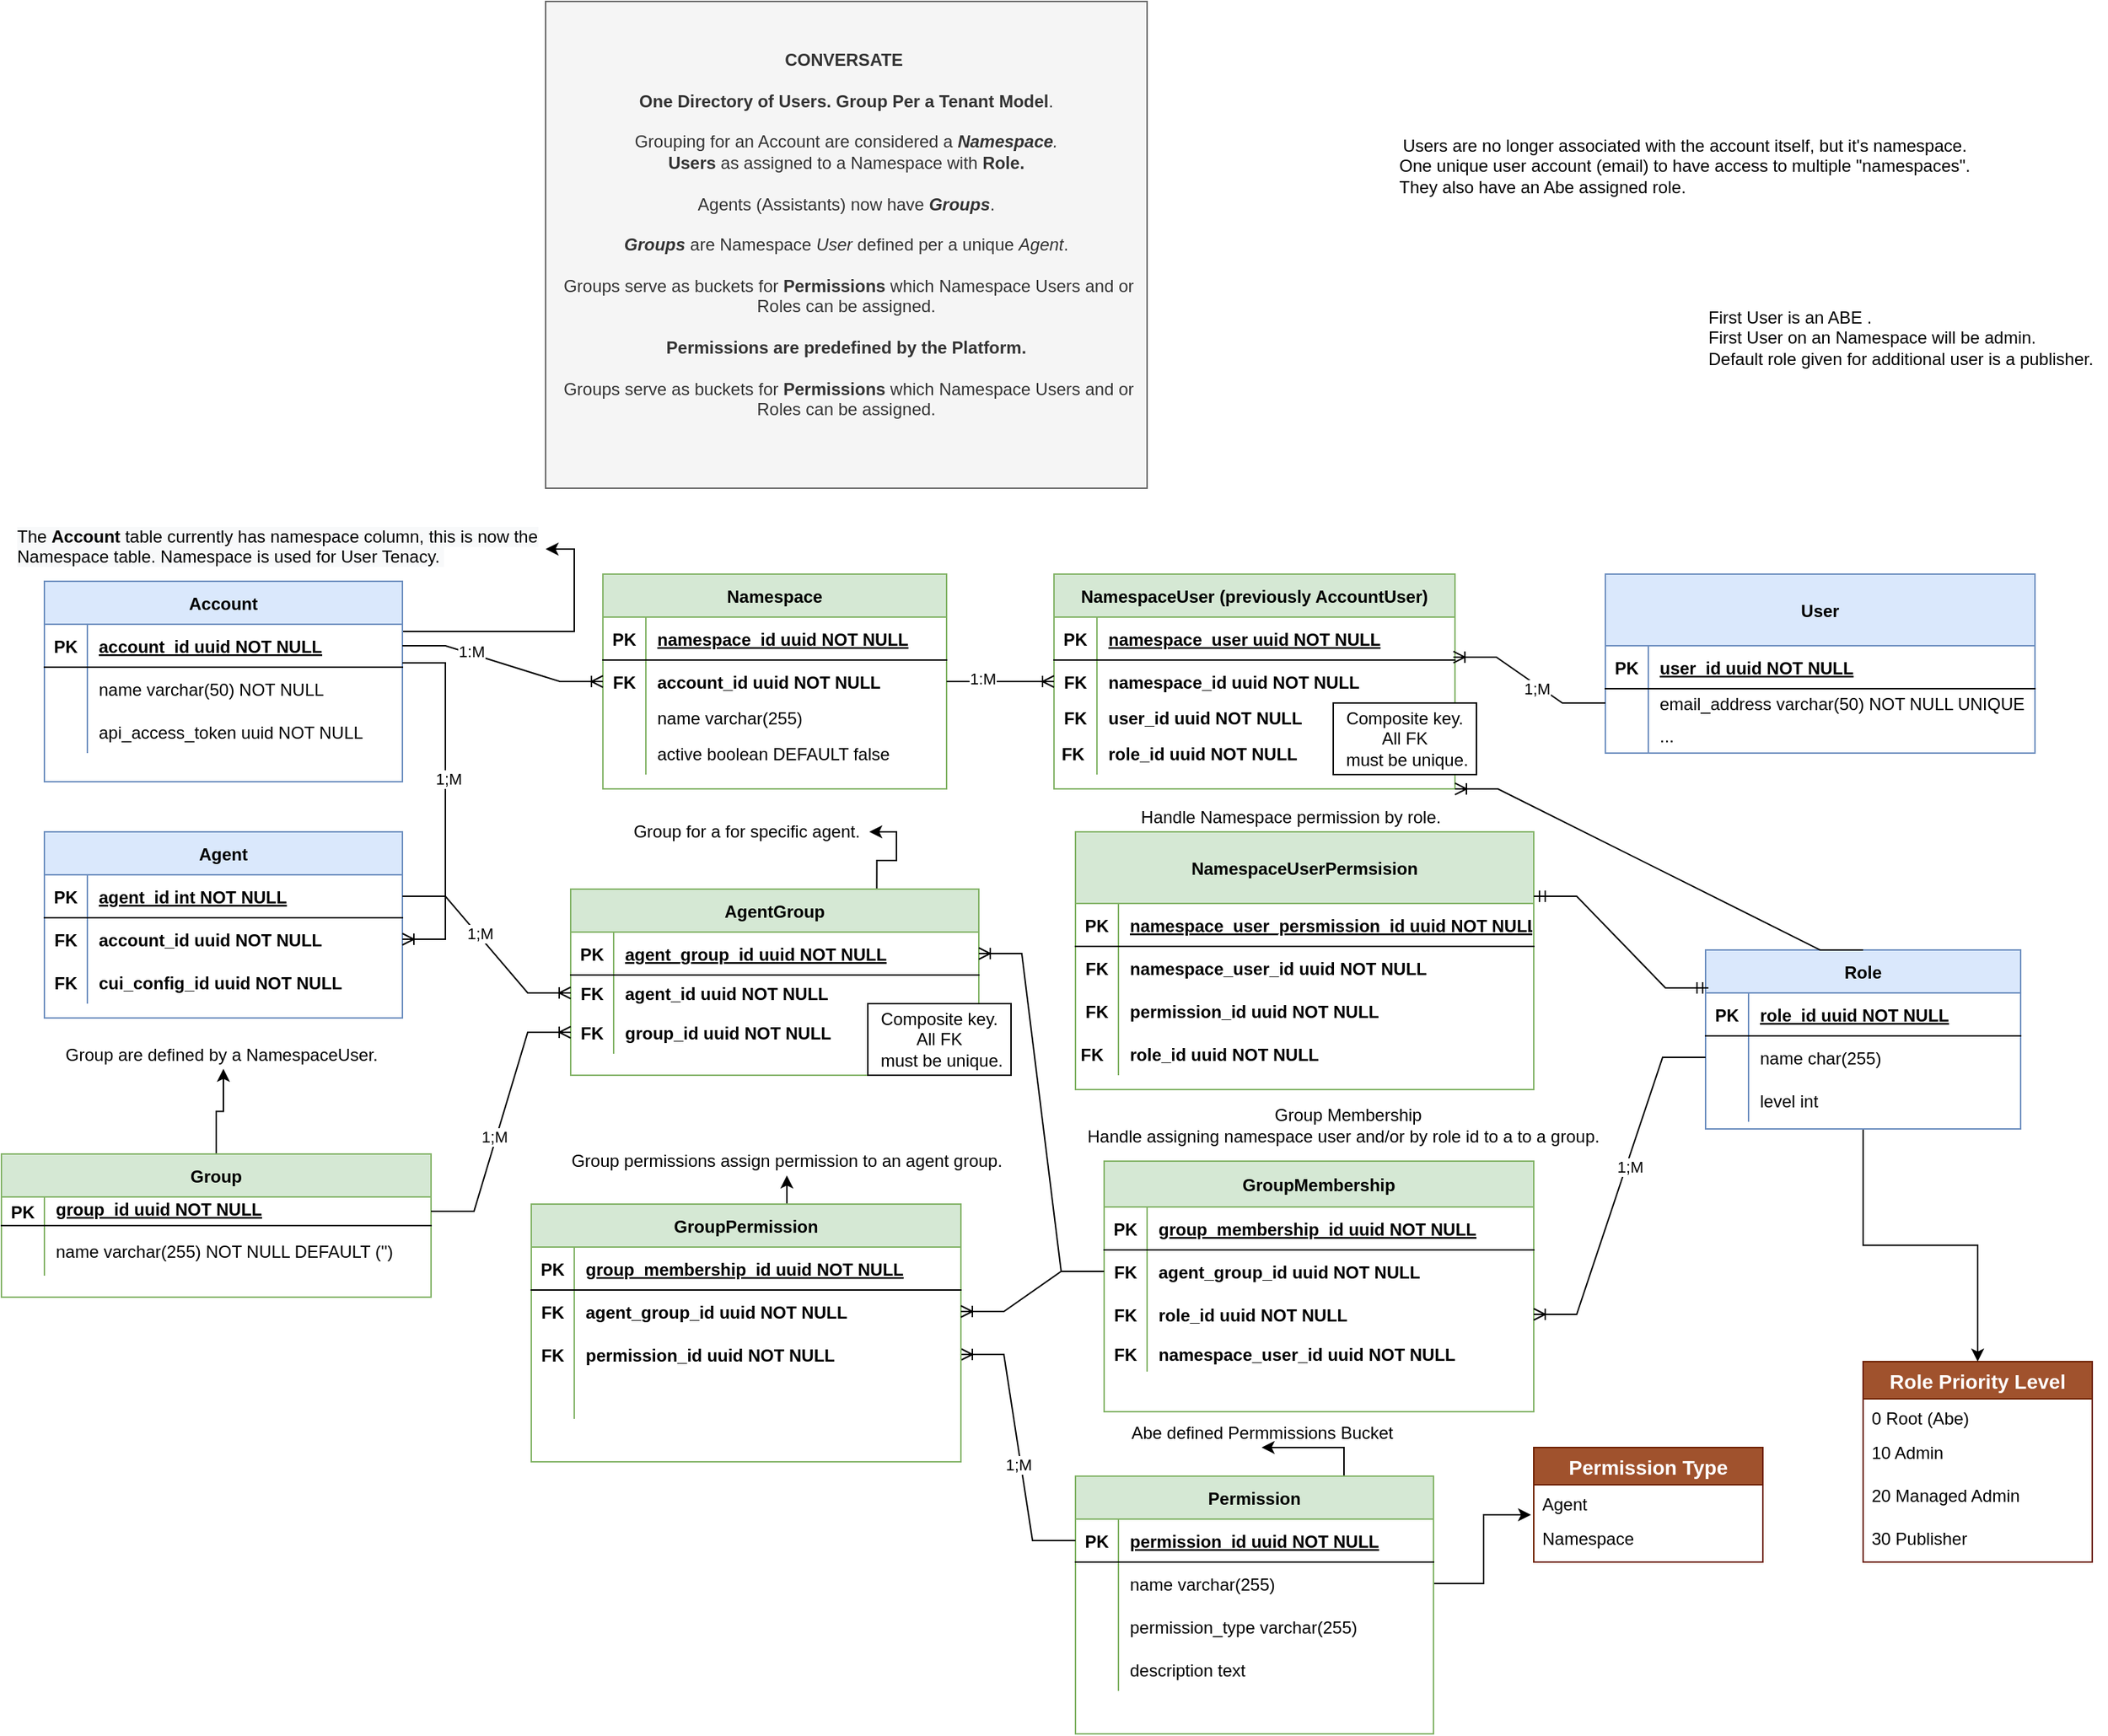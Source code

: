 <mxfile version="16.3.0" type="github" pages="3">
  <diagram id="R2lEEEUBdFMjLlhIrx00" name="Diagram">
    <mxGraphModel dx="2404" dy="1966" grid="1" gridSize="10" guides="1" tooltips="1" connect="1" arrows="1" fold="1" page="1" pageScale="1" pageWidth="850" pageHeight="1100" math="0" shadow="0" extFonts="Permanent Marker^https://fonts.googleapis.com/css?family=Permanent+Marker">
      <root>
        <mxCell id="0" />
        <mxCell id="1" parent="0" />
        <mxCell id="C-vyLk0tnHw3VtMMgP7b-2" value="User" style="shape=table;startSize=50;container=1;collapsible=1;childLayout=tableLayout;fixedRows=1;rowLines=0;fontStyle=1;align=center;resizeLast=1;fillColor=#dae8fc;strokeColor=#6c8ebf;" parent="1" vertex="1">
          <mxGeometry x="1050" y="80" width="300" height="125" as="geometry" />
        </mxCell>
        <mxCell id="oXy6DIP4TPravrsGkgxY-7" value="" style="shape=tableRow;horizontal=0;startSize=0;swimlaneHead=0;swimlaneBody=0;fillColor=none;collapsible=0;dropTarget=0;points=[[0,0.5],[1,0.5]];portConstraint=eastwest;top=0;left=0;right=0;bottom=1;" vertex="1" parent="C-vyLk0tnHw3VtMMgP7b-2">
          <mxGeometry y="50" width="300" height="30" as="geometry" />
        </mxCell>
        <mxCell id="oXy6DIP4TPravrsGkgxY-8" value="PK" style="shape=partialRectangle;connectable=0;fillColor=none;top=0;left=0;bottom=0;right=0;fontStyle=1;overflow=hidden;" vertex="1" parent="oXy6DIP4TPravrsGkgxY-7">
          <mxGeometry width="30" height="30" as="geometry">
            <mxRectangle width="30" height="30" as="alternateBounds" />
          </mxGeometry>
        </mxCell>
        <mxCell id="oXy6DIP4TPravrsGkgxY-9" value="user_id uuid NOT NULL" style="shape=partialRectangle;connectable=0;fillColor=none;top=0;left=0;bottom=0;right=0;align=left;spacingLeft=6;fontStyle=5;overflow=hidden;" vertex="1" parent="oXy6DIP4TPravrsGkgxY-7">
          <mxGeometry x="30" width="270" height="30" as="geometry">
            <mxRectangle width="270" height="30" as="alternateBounds" />
          </mxGeometry>
        </mxCell>
        <mxCell id="C-vyLk0tnHw3VtMMgP7b-9" value="" style="shape=partialRectangle;collapsible=0;dropTarget=0;pointerEvents=0;fillColor=none;points=[[0,0.5],[1,0.5]];portConstraint=eastwest;top=0;left=0;right=0;bottom=0;" parent="C-vyLk0tnHw3VtMMgP7b-2" vertex="1">
          <mxGeometry y="80" width="300" height="20" as="geometry" />
        </mxCell>
        <mxCell id="C-vyLk0tnHw3VtMMgP7b-10" value="" style="shape=partialRectangle;overflow=hidden;connectable=0;fillColor=none;top=0;left=0;bottom=0;right=0;" parent="C-vyLk0tnHw3VtMMgP7b-9" vertex="1">
          <mxGeometry width="30" height="20" as="geometry">
            <mxRectangle width="30" height="20" as="alternateBounds" />
          </mxGeometry>
        </mxCell>
        <mxCell id="C-vyLk0tnHw3VtMMgP7b-11" value="email_address varchar(50) NOT NULL UNIQUE" style="shape=partialRectangle;overflow=hidden;connectable=0;fillColor=none;top=0;left=0;bottom=0;right=0;align=left;spacingLeft=6;" parent="C-vyLk0tnHw3VtMMgP7b-9" vertex="1">
          <mxGeometry x="30" width="270" height="20" as="geometry">
            <mxRectangle width="270" height="20" as="alternateBounds" />
          </mxGeometry>
        </mxCell>
        <mxCell id="C-vyLk0tnHw3VtMMgP7b-6" value="" style="shape=partialRectangle;collapsible=0;dropTarget=0;pointerEvents=0;fillColor=none;points=[[0,0.5],[1,0.5]];portConstraint=eastwest;top=0;left=0;right=0;bottom=0;" parent="C-vyLk0tnHw3VtMMgP7b-2" vertex="1">
          <mxGeometry y="100" width="300" height="25" as="geometry" />
        </mxCell>
        <mxCell id="C-vyLk0tnHw3VtMMgP7b-7" value="" style="shape=partialRectangle;overflow=hidden;connectable=0;fillColor=none;top=0;left=0;bottom=0;right=0;" parent="C-vyLk0tnHw3VtMMgP7b-6" vertex="1">
          <mxGeometry width="30" height="25" as="geometry">
            <mxRectangle width="30" height="25" as="alternateBounds" />
          </mxGeometry>
        </mxCell>
        <mxCell id="C-vyLk0tnHw3VtMMgP7b-8" value="..." style="shape=partialRectangle;overflow=hidden;connectable=0;fillColor=none;top=0;left=0;bottom=0;right=0;align=left;spacingLeft=6;" parent="C-vyLk0tnHw3VtMMgP7b-6" vertex="1">
          <mxGeometry x="30" width="270" height="25" as="geometry">
            <mxRectangle width="270" height="25" as="alternateBounds" />
          </mxGeometry>
        </mxCell>
        <mxCell id="C-vyLk0tnHw3VtMMgP7b-13" value="Agent" style="shape=table;startSize=30;container=1;collapsible=1;childLayout=tableLayout;fixedRows=1;rowLines=0;fontStyle=1;align=center;resizeLast=1;fillColor=#dae8fc;strokeColor=#6c8ebf;" parent="1" vertex="1">
          <mxGeometry x="-40" y="260" width="250" height="130" as="geometry" />
        </mxCell>
        <mxCell id="C-vyLk0tnHw3VtMMgP7b-14" value="" style="shape=partialRectangle;collapsible=0;dropTarget=0;pointerEvents=0;fillColor=none;points=[[0,0.5],[1,0.5]];portConstraint=eastwest;top=0;left=0;right=0;bottom=1;" parent="C-vyLk0tnHw3VtMMgP7b-13" vertex="1">
          <mxGeometry y="30" width="250" height="30" as="geometry" />
        </mxCell>
        <mxCell id="C-vyLk0tnHw3VtMMgP7b-15" value="PK" style="shape=partialRectangle;overflow=hidden;connectable=0;fillColor=none;top=0;left=0;bottom=0;right=0;fontStyle=1;" parent="C-vyLk0tnHw3VtMMgP7b-14" vertex="1">
          <mxGeometry width="30" height="30" as="geometry">
            <mxRectangle width="30" height="30" as="alternateBounds" />
          </mxGeometry>
        </mxCell>
        <mxCell id="C-vyLk0tnHw3VtMMgP7b-16" value="agent_id int NOT NULL " style="shape=partialRectangle;overflow=hidden;connectable=0;fillColor=none;top=0;left=0;bottom=0;right=0;align=left;spacingLeft=6;fontStyle=5;" parent="C-vyLk0tnHw3VtMMgP7b-14" vertex="1">
          <mxGeometry x="30" width="220" height="30" as="geometry">
            <mxRectangle width="220" height="30" as="alternateBounds" />
          </mxGeometry>
        </mxCell>
        <mxCell id="C-vyLk0tnHw3VtMMgP7b-17" value="" style="shape=partialRectangle;collapsible=0;dropTarget=0;pointerEvents=0;fillColor=none;points=[[0,0.5],[1,0.5]];portConstraint=eastwest;top=0;left=0;right=0;bottom=0;" parent="C-vyLk0tnHw3VtMMgP7b-13" vertex="1">
          <mxGeometry y="60" width="250" height="30" as="geometry" />
        </mxCell>
        <mxCell id="C-vyLk0tnHw3VtMMgP7b-18" value="FK" style="shape=partialRectangle;overflow=hidden;connectable=0;fillColor=none;top=0;left=0;bottom=0;right=0;fontStyle=1" parent="C-vyLk0tnHw3VtMMgP7b-17" vertex="1">
          <mxGeometry width="30" height="30" as="geometry">
            <mxRectangle width="30" height="30" as="alternateBounds" />
          </mxGeometry>
        </mxCell>
        <mxCell id="C-vyLk0tnHw3VtMMgP7b-19" value="account_id uuid NOT NULL" style="shape=partialRectangle;overflow=hidden;connectable=0;fillColor=none;top=0;left=0;bottom=0;right=0;align=left;spacingLeft=6;fontStyle=1" parent="C-vyLk0tnHw3VtMMgP7b-17" vertex="1">
          <mxGeometry x="30" width="220" height="30" as="geometry">
            <mxRectangle width="220" height="30" as="alternateBounds" />
          </mxGeometry>
        </mxCell>
        <mxCell id="C-vyLk0tnHw3VtMMgP7b-20" value="" style="shape=partialRectangle;collapsible=0;dropTarget=0;pointerEvents=0;fillColor=none;points=[[0,0.5],[1,0.5]];portConstraint=eastwest;top=0;left=0;right=0;bottom=0;" parent="C-vyLk0tnHw3VtMMgP7b-13" vertex="1">
          <mxGeometry y="90" width="250" height="30" as="geometry" />
        </mxCell>
        <mxCell id="C-vyLk0tnHw3VtMMgP7b-21" value="FK" style="shape=partialRectangle;overflow=hidden;connectable=0;fillColor=none;top=0;left=0;bottom=0;right=0;fontStyle=1" parent="C-vyLk0tnHw3VtMMgP7b-20" vertex="1">
          <mxGeometry width="30" height="30" as="geometry">
            <mxRectangle width="30" height="30" as="alternateBounds" />
          </mxGeometry>
        </mxCell>
        <mxCell id="C-vyLk0tnHw3VtMMgP7b-22" value="cui_config_id uuid NOT NULL" style="shape=partialRectangle;overflow=hidden;connectable=0;fillColor=none;top=0;left=0;bottom=0;right=0;align=left;spacingLeft=6;fontStyle=1" parent="C-vyLk0tnHw3VtMMgP7b-20" vertex="1">
          <mxGeometry x="30" width="220" height="30" as="geometry">
            <mxRectangle width="220" height="30" as="alternateBounds" />
          </mxGeometry>
        </mxCell>
        <mxCell id="oXy6DIP4TPravrsGkgxY-4" style="edgeStyle=orthogonalEdgeStyle;rounded=0;orthogonalLoop=1;jettySize=auto;html=1;exitX=1;exitY=0.25;exitDx=0;exitDy=0;entryX=1;entryY=0.5;entryDx=0;entryDy=0;fontColor=#000000;" edge="1" parent="1" source="C-vyLk0tnHw3VtMMgP7b-23" target="rGsUePuVDvhkUU6C6sHi-168">
          <mxGeometry relative="1" as="geometry" />
        </mxCell>
        <mxCell id="C-vyLk0tnHw3VtMMgP7b-23" value="Account" style="shape=table;startSize=30;container=1;collapsible=1;childLayout=tableLayout;fixedRows=1;rowLines=0;fontStyle=1;align=center;resizeLast=1;fillColor=#dae8fc;strokeColor=#6c8ebf;" parent="1" vertex="1">
          <mxGeometry x="-40" y="85" width="250" height="140" as="geometry" />
        </mxCell>
        <mxCell id="C-vyLk0tnHw3VtMMgP7b-24" value="" style="shape=partialRectangle;collapsible=0;dropTarget=0;pointerEvents=0;fillColor=none;points=[[0,0.5],[1,0.5]];portConstraint=eastwest;top=0;left=0;right=0;bottom=1;" parent="C-vyLk0tnHw3VtMMgP7b-23" vertex="1">
          <mxGeometry y="30" width="250" height="30" as="geometry" />
        </mxCell>
        <mxCell id="C-vyLk0tnHw3VtMMgP7b-25" value="PK" style="shape=partialRectangle;overflow=hidden;connectable=0;fillColor=none;top=0;left=0;bottom=0;right=0;fontStyle=1;" parent="C-vyLk0tnHw3VtMMgP7b-24" vertex="1">
          <mxGeometry width="30" height="30" as="geometry">
            <mxRectangle width="30" height="30" as="alternateBounds" />
          </mxGeometry>
        </mxCell>
        <mxCell id="C-vyLk0tnHw3VtMMgP7b-26" value="account  id uuid NOT NULL " style="shape=partialRectangle;overflow=hidden;connectable=0;fillColor=none;top=0;left=0;bottom=0;right=0;align=left;spacingLeft=6;fontStyle=5;" parent="C-vyLk0tnHw3VtMMgP7b-24" vertex="1">
          <mxGeometry x="30" width="220" height="30" as="geometry">
            <mxRectangle width="220" height="30" as="alternateBounds" />
          </mxGeometry>
        </mxCell>
        <mxCell id="rGsUePuVDvhkUU6C6sHi-175" value="" style="shape=partialRectangle;collapsible=0;dropTarget=0;pointerEvents=0;fillColor=none;points=[[0,0.5],[1,0.5]];portConstraint=eastwest;top=0;left=0;right=0;bottom=0;" parent="C-vyLk0tnHw3VtMMgP7b-23" vertex="1">
          <mxGeometry y="60" width="250" height="30" as="geometry" />
        </mxCell>
        <mxCell id="rGsUePuVDvhkUU6C6sHi-176" value="" style="shape=partialRectangle;overflow=hidden;connectable=0;fillColor=none;top=0;left=0;bottom=0;right=0;" parent="rGsUePuVDvhkUU6C6sHi-175" vertex="1">
          <mxGeometry width="30" height="30" as="geometry">
            <mxRectangle width="30" height="30" as="alternateBounds" />
          </mxGeometry>
        </mxCell>
        <mxCell id="rGsUePuVDvhkUU6C6sHi-177" value="name varchar(50) NOT NULL" style="shape=partialRectangle;overflow=hidden;connectable=0;fillColor=none;top=0;left=0;bottom=0;right=0;align=left;spacingLeft=6;" parent="rGsUePuVDvhkUU6C6sHi-175" vertex="1">
          <mxGeometry x="30" width="220" height="30" as="geometry">
            <mxRectangle width="220" height="30" as="alternateBounds" />
          </mxGeometry>
        </mxCell>
        <mxCell id="C-vyLk0tnHw3VtMMgP7b-27" value="" style="shape=partialRectangle;collapsible=0;dropTarget=0;pointerEvents=0;fillColor=none;points=[[0,0.5],[1,0.5]];portConstraint=eastwest;top=0;left=0;right=0;bottom=0;" parent="C-vyLk0tnHw3VtMMgP7b-23" vertex="1">
          <mxGeometry y="90" width="250" height="30" as="geometry" />
        </mxCell>
        <mxCell id="C-vyLk0tnHw3VtMMgP7b-28" value="" style="shape=partialRectangle;overflow=hidden;connectable=0;fillColor=none;top=0;left=0;bottom=0;right=0;" parent="C-vyLk0tnHw3VtMMgP7b-27" vertex="1">
          <mxGeometry width="30" height="30" as="geometry">
            <mxRectangle width="30" height="30" as="alternateBounds" />
          </mxGeometry>
        </mxCell>
        <mxCell id="C-vyLk0tnHw3VtMMgP7b-29" value="api_access_token uuid NOT NULL " style="shape=partialRectangle;overflow=hidden;connectable=0;fillColor=none;top=0;left=0;bottom=0;right=0;align=left;spacingLeft=6;" parent="C-vyLk0tnHw3VtMMgP7b-27" vertex="1">
          <mxGeometry x="30" width="220" height="30" as="geometry">
            <mxRectangle width="220" height="30" as="alternateBounds" />
          </mxGeometry>
        </mxCell>
        <mxCell id="rGsUePuVDvhkUU6C6sHi-1" value="Namespace" style="shape=table;startSize=30;container=1;collapsible=1;childLayout=tableLayout;fixedRows=1;rowLines=0;fontStyle=1;align=center;resizeLast=1;fillColor=#d5e8d4;strokeColor=#82b366;" parent="1" vertex="1">
          <mxGeometry x="350" y="80" width="240" height="150" as="geometry">
            <mxRectangle x="540" y="50" width="100" height="30" as="alternateBounds" />
          </mxGeometry>
        </mxCell>
        <mxCell id="rGsUePuVDvhkUU6C6sHi-2" value="" style="shape=tableRow;horizontal=0;startSize=0;swimlaneHead=0;swimlaneBody=0;fillColor=none;collapsible=0;dropTarget=0;points=[[0,0.5],[1,0.5]];portConstraint=eastwest;top=0;left=0;right=0;bottom=1;" parent="rGsUePuVDvhkUU6C6sHi-1" vertex="1">
          <mxGeometry y="30" width="240" height="30" as="geometry" />
        </mxCell>
        <mxCell id="rGsUePuVDvhkUU6C6sHi-3" value="PK" style="shape=partialRectangle;connectable=0;fillColor=none;top=0;left=0;bottom=0;right=0;fontStyle=1;overflow=hidden;" parent="rGsUePuVDvhkUU6C6sHi-2" vertex="1">
          <mxGeometry width="30" height="30" as="geometry">
            <mxRectangle width="30" height="30" as="alternateBounds" />
          </mxGeometry>
        </mxCell>
        <mxCell id="rGsUePuVDvhkUU6C6sHi-4" value="namespace_id uuid NOT NULL" style="shape=partialRectangle;connectable=0;fillColor=none;top=0;left=0;bottom=0;right=0;align=left;spacingLeft=6;fontStyle=5;overflow=hidden;" parent="rGsUePuVDvhkUU6C6sHi-2" vertex="1">
          <mxGeometry x="30" width="210" height="30" as="geometry">
            <mxRectangle width="210" height="30" as="alternateBounds" />
          </mxGeometry>
        </mxCell>
        <mxCell id="rGsUePuVDvhkUU6C6sHi-8" value="" style="shape=tableRow;horizontal=0;startSize=0;swimlaneHead=0;swimlaneBody=0;fillColor=none;collapsible=0;dropTarget=0;points=[[0,0.5],[1,0.5]];portConstraint=eastwest;top=0;left=0;right=0;bottom=0;fontStyle=1" parent="rGsUePuVDvhkUU6C6sHi-1" vertex="1">
          <mxGeometry y="60" width="240" height="30" as="geometry" />
        </mxCell>
        <mxCell id="rGsUePuVDvhkUU6C6sHi-9" value="FK" style="shape=partialRectangle;connectable=0;fillColor=none;top=0;left=0;bottom=0;right=0;editable=1;overflow=hidden;fontStyle=1" parent="rGsUePuVDvhkUU6C6sHi-8" vertex="1">
          <mxGeometry width="30" height="30" as="geometry">
            <mxRectangle width="30" height="30" as="alternateBounds" />
          </mxGeometry>
        </mxCell>
        <mxCell id="rGsUePuVDvhkUU6C6sHi-10" value="account_id uuid NOT NULL" style="shape=partialRectangle;connectable=0;fillColor=none;top=0;left=0;bottom=0;right=0;align=left;spacingLeft=6;overflow=hidden;fontStyle=1" parent="rGsUePuVDvhkUU6C6sHi-8" vertex="1">
          <mxGeometry x="30" width="210" height="30" as="geometry">
            <mxRectangle width="210" height="30" as="alternateBounds" />
          </mxGeometry>
        </mxCell>
        <mxCell id="rGsUePuVDvhkUU6C6sHi-5" value="" style="shape=tableRow;horizontal=0;startSize=0;swimlaneHead=0;swimlaneBody=0;fillColor=none;collapsible=0;dropTarget=0;points=[[0,0.5],[1,0.5]];portConstraint=eastwest;top=0;left=0;right=0;bottom=0;" parent="rGsUePuVDvhkUU6C6sHi-1" vertex="1">
          <mxGeometry y="90" width="240" height="20" as="geometry" />
        </mxCell>
        <mxCell id="rGsUePuVDvhkUU6C6sHi-6" value="" style="shape=partialRectangle;connectable=0;fillColor=none;top=0;left=0;bottom=0;right=0;editable=1;overflow=hidden;" parent="rGsUePuVDvhkUU6C6sHi-5" vertex="1">
          <mxGeometry width="30" height="20" as="geometry">
            <mxRectangle width="30" height="20" as="alternateBounds" />
          </mxGeometry>
        </mxCell>
        <mxCell id="rGsUePuVDvhkUU6C6sHi-7" value="name varchar(255) " style="shape=partialRectangle;connectable=0;fillColor=none;top=0;left=0;bottom=0;right=0;align=left;spacingLeft=6;overflow=hidden;" parent="rGsUePuVDvhkUU6C6sHi-5" vertex="1">
          <mxGeometry x="30" width="210" height="20" as="geometry">
            <mxRectangle width="210" height="20" as="alternateBounds" />
          </mxGeometry>
        </mxCell>
        <mxCell id="Hz_5cmbKGqrBk-EzVmHY-6" value="" style="shape=tableRow;horizontal=0;startSize=0;swimlaneHead=0;swimlaneBody=0;fillColor=none;collapsible=0;dropTarget=0;points=[[0,0.5],[1,0.5]];portConstraint=eastwest;top=0;left=0;right=0;bottom=0;fontColor=#000000;" vertex="1" parent="rGsUePuVDvhkUU6C6sHi-1">
          <mxGeometry y="110" width="240" height="30" as="geometry" />
        </mxCell>
        <mxCell id="Hz_5cmbKGqrBk-EzVmHY-7" value="" style="shape=partialRectangle;connectable=0;fillColor=none;top=0;left=0;bottom=0;right=0;editable=1;overflow=hidden;fontColor=#000000;" vertex="1" parent="Hz_5cmbKGqrBk-EzVmHY-6">
          <mxGeometry width="30" height="30" as="geometry">
            <mxRectangle width="30" height="30" as="alternateBounds" />
          </mxGeometry>
        </mxCell>
        <mxCell id="Hz_5cmbKGqrBk-EzVmHY-8" value="active boolean DEFAULT false" style="shape=partialRectangle;connectable=0;fillColor=none;top=0;left=0;bottom=0;right=0;align=left;spacingLeft=6;overflow=hidden;fontColor=#000000;" vertex="1" parent="Hz_5cmbKGqrBk-EzVmHY-6">
          <mxGeometry x="30" width="210" height="30" as="geometry">
            <mxRectangle width="210" height="30" as="alternateBounds" />
          </mxGeometry>
        </mxCell>
        <mxCell id="rGsUePuVDvhkUU6C6sHi-32" value="GroupMembership" style="shape=table;startSize=32;container=1;collapsible=1;childLayout=tableLayout;fixedRows=1;rowLines=0;fontStyle=1;align=center;resizeLast=1;fillColor=#d5e8d4;strokeColor=#82b366;" parent="1" vertex="1">
          <mxGeometry x="700" y="490" width="300" height="175" as="geometry" />
        </mxCell>
        <mxCell id="rGsUePuVDvhkUU6C6sHi-33" value="" style="shape=tableRow;horizontal=0;startSize=0;swimlaneHead=0;swimlaneBody=0;fillColor=none;collapsible=0;dropTarget=0;points=[[0,0.5],[1,0.5]];portConstraint=eastwest;top=0;left=0;right=0;bottom=1;" parent="rGsUePuVDvhkUU6C6sHi-32" vertex="1">
          <mxGeometry y="32" width="300" height="30" as="geometry" />
        </mxCell>
        <mxCell id="rGsUePuVDvhkUU6C6sHi-34" value="PK" style="shape=partialRectangle;connectable=0;fillColor=none;top=0;left=0;bottom=0;right=0;fontStyle=1;overflow=hidden;" parent="rGsUePuVDvhkUU6C6sHi-33" vertex="1">
          <mxGeometry width="30" height="30" as="geometry">
            <mxRectangle width="30" height="30" as="alternateBounds" />
          </mxGeometry>
        </mxCell>
        <mxCell id="rGsUePuVDvhkUU6C6sHi-35" value="group_membership_id uuid NOT NULL" style="shape=partialRectangle;connectable=0;fillColor=none;top=0;left=0;bottom=0;right=0;align=left;spacingLeft=6;fontStyle=5;overflow=hidden;" parent="rGsUePuVDvhkUU6C6sHi-33" vertex="1">
          <mxGeometry x="30" width="270" height="30" as="geometry">
            <mxRectangle width="270" height="30" as="alternateBounds" />
          </mxGeometry>
        </mxCell>
        <mxCell id="rGsUePuVDvhkUU6C6sHi-36" value="" style="shape=tableRow;horizontal=0;startSize=0;swimlaneHead=0;swimlaneBody=0;fillColor=none;collapsible=0;dropTarget=0;points=[[0,0.5],[1,0.5]];portConstraint=eastwest;top=0;left=0;right=0;bottom=0;fontStyle=1" parent="rGsUePuVDvhkUU6C6sHi-32" vertex="1">
          <mxGeometry y="62" width="300" height="30" as="geometry" />
        </mxCell>
        <mxCell id="rGsUePuVDvhkUU6C6sHi-37" value="FK" style="shape=partialRectangle;connectable=0;fillColor=none;top=0;left=0;bottom=0;right=0;editable=1;overflow=hidden;fontStyle=1" parent="rGsUePuVDvhkUU6C6sHi-36" vertex="1">
          <mxGeometry width="30" height="30" as="geometry">
            <mxRectangle width="30" height="30" as="alternateBounds" />
          </mxGeometry>
        </mxCell>
        <mxCell id="rGsUePuVDvhkUU6C6sHi-38" value="agent_group_id uuid NOT NULL" style="shape=partialRectangle;connectable=0;fillColor=none;top=0;left=0;bottom=0;right=0;align=left;spacingLeft=6;overflow=hidden;fontStyle=1" parent="rGsUePuVDvhkUU6C6sHi-36" vertex="1">
          <mxGeometry x="30" width="270" height="30" as="geometry">
            <mxRectangle width="270" height="30" as="alternateBounds" />
          </mxGeometry>
        </mxCell>
        <mxCell id="rGsUePuVDvhkUU6C6sHi-39" value="" style="shape=tableRow;horizontal=0;startSize=0;swimlaneHead=0;swimlaneBody=0;fillColor=none;collapsible=0;dropTarget=0;points=[[0,0.5],[1,0.5]];portConstraint=eastwest;top=0;left=0;right=0;bottom=0;" parent="rGsUePuVDvhkUU6C6sHi-32" vertex="1">
          <mxGeometry y="92" width="300" height="30" as="geometry" />
        </mxCell>
        <mxCell id="rGsUePuVDvhkUU6C6sHi-40" value="FK" style="shape=partialRectangle;connectable=0;fillColor=none;top=0;left=0;bottom=0;right=0;editable=1;overflow=hidden;fontStyle=1" parent="rGsUePuVDvhkUU6C6sHi-39" vertex="1">
          <mxGeometry width="30" height="30" as="geometry">
            <mxRectangle width="30" height="30" as="alternateBounds" />
          </mxGeometry>
        </mxCell>
        <mxCell id="rGsUePuVDvhkUU6C6sHi-41" value="role_id uuid NOT NULL" style="shape=partialRectangle;connectable=0;fillColor=none;top=0;left=0;bottom=0;right=0;align=left;spacingLeft=6;overflow=hidden;fontStyle=1" parent="rGsUePuVDvhkUU6C6sHi-39" vertex="1">
          <mxGeometry x="30" width="270" height="30" as="geometry">
            <mxRectangle width="270" height="30" as="alternateBounds" />
          </mxGeometry>
        </mxCell>
        <mxCell id="rGsUePuVDvhkUU6C6sHi-42" value="" style="shape=tableRow;horizontal=0;startSize=0;swimlaneHead=0;swimlaneBody=0;fillColor=none;collapsible=0;dropTarget=0;points=[[0,0.5],[1,0.5]];portConstraint=eastwest;top=0;left=0;right=0;bottom=0;" parent="rGsUePuVDvhkUU6C6sHi-32" vertex="1">
          <mxGeometry y="122" width="300" height="25" as="geometry" />
        </mxCell>
        <mxCell id="rGsUePuVDvhkUU6C6sHi-43" value="FK" style="shape=partialRectangle;connectable=0;fillColor=none;top=0;left=0;bottom=0;right=0;editable=1;overflow=hidden;fontStyle=1" parent="rGsUePuVDvhkUU6C6sHi-42" vertex="1">
          <mxGeometry width="30" height="25" as="geometry">
            <mxRectangle width="30" height="25" as="alternateBounds" />
          </mxGeometry>
        </mxCell>
        <mxCell id="rGsUePuVDvhkUU6C6sHi-44" value="namespace_user_id uuid NOT NULL" style="shape=partialRectangle;connectable=0;fillColor=none;top=0;left=0;bottom=0;right=0;align=left;spacingLeft=6;overflow=hidden;fontStyle=1" parent="rGsUePuVDvhkUU6C6sHi-42" vertex="1">
          <mxGeometry x="30" width="270" height="25" as="geometry">
            <mxRectangle width="270" height="25" as="alternateBounds" />
          </mxGeometry>
        </mxCell>
        <mxCell id="MTjSElftDpGMqSUh2ktW-58" style="edgeStyle=orthogonalEdgeStyle;rounded=0;orthogonalLoop=1;jettySize=auto;html=1;exitX=0.5;exitY=0;exitDx=0;exitDy=0;fontColor=#000000;" edge="1" parent="1" source="rGsUePuVDvhkUU6C6sHi-45" target="rGsUePuVDvhkUU6C6sHi-144">
          <mxGeometry relative="1" as="geometry" />
        </mxCell>
        <mxCell id="rGsUePuVDvhkUU6C6sHi-45" value="Group" style="shape=table;startSize=30;container=1;collapsible=1;childLayout=tableLayout;fixedRows=1;rowLines=0;fontStyle=1;align=center;resizeLast=1;fillColor=#d5e8d4;strokeColor=#82b366;" parent="1" vertex="1">
          <mxGeometry x="-70" y="485" width="300" height="100" as="geometry" />
        </mxCell>
        <mxCell id="rGsUePuVDvhkUU6C6sHi-46" value="" style="shape=tableRow;horizontal=0;startSize=0;swimlaneHead=0;swimlaneBody=0;fillColor=none;collapsible=0;dropTarget=0;points=[[0,0.5],[1,0.5]];portConstraint=eastwest;top=0;left=0;right=0;bottom=1;" parent="rGsUePuVDvhkUU6C6sHi-45" vertex="1">
          <mxGeometry y="30" width="300" height="20" as="geometry" />
        </mxCell>
        <mxCell id="rGsUePuVDvhkUU6C6sHi-47" value="PK" style="shape=partialRectangle;connectable=0;fillColor=none;top=0;left=0;bottom=0;right=0;fontStyle=1;overflow=hidden;" parent="rGsUePuVDvhkUU6C6sHi-46" vertex="1">
          <mxGeometry width="30" height="20" as="geometry">
            <mxRectangle width="30" height="20" as="alternateBounds" />
          </mxGeometry>
        </mxCell>
        <mxCell id="rGsUePuVDvhkUU6C6sHi-48" value="group_id uuid NOT NULL&#xa;" style="shape=partialRectangle;connectable=0;fillColor=none;top=0;left=0;bottom=0;right=0;align=left;spacingLeft=6;fontStyle=5;overflow=hidden;" parent="rGsUePuVDvhkUU6C6sHi-46" vertex="1">
          <mxGeometry x="30" width="270" height="20" as="geometry">
            <mxRectangle width="270" height="20" as="alternateBounds" />
          </mxGeometry>
        </mxCell>
        <mxCell id="rGsUePuVDvhkUU6C6sHi-49" value="" style="shape=tableRow;horizontal=0;startSize=0;swimlaneHead=0;swimlaneBody=0;fillColor=none;collapsible=0;dropTarget=0;points=[[0,0.5],[1,0.5]];portConstraint=eastwest;top=0;left=0;right=0;bottom=0;" parent="rGsUePuVDvhkUU6C6sHi-45" vertex="1">
          <mxGeometry y="50" width="300" height="35" as="geometry" />
        </mxCell>
        <mxCell id="rGsUePuVDvhkUU6C6sHi-50" value="" style="shape=partialRectangle;connectable=0;fillColor=none;top=0;left=0;bottom=0;right=0;editable=1;overflow=hidden;fontStyle=1" parent="rGsUePuVDvhkUU6C6sHi-49" vertex="1">
          <mxGeometry width="30" height="35" as="geometry">
            <mxRectangle width="30" height="35" as="alternateBounds" />
          </mxGeometry>
        </mxCell>
        <mxCell id="rGsUePuVDvhkUU6C6sHi-51" value="name varchar(255) NOT NULL DEFAULT (&#39;&#39;)" style="shape=partialRectangle;connectable=0;fillColor=none;top=0;left=0;bottom=0;right=0;align=left;spacingLeft=6;overflow=hidden;fontStyle=0" parent="rGsUePuVDvhkUU6C6sHi-49" vertex="1">
          <mxGeometry x="30" width="270" height="35" as="geometry">
            <mxRectangle width="270" height="35" as="alternateBounds" />
          </mxGeometry>
        </mxCell>
        <mxCell id="MTjSElftDpGMqSUh2ktW-70" style="edgeStyle=orthogonalEdgeStyle;rounded=0;orthogonalLoop=1;jettySize=auto;html=1;exitX=1;exitY=0.5;exitDx=0;exitDy=0;entryX=-0.012;entryY=-0.1;entryDx=0;entryDy=0;entryPerimeter=0;fontColor=#000000;" edge="1" parent="1" source="rGsUePuVDvhkUU6C6sHi-62" target="rGsUePuVDvhkUU6C6sHi-357">
          <mxGeometry relative="1" as="geometry" />
        </mxCell>
        <mxCell id="MTjSElftDpGMqSUh2ktW-72" style="edgeStyle=orthogonalEdgeStyle;rounded=0;orthogonalLoop=1;jettySize=auto;html=1;exitX=0.75;exitY=0;exitDx=0;exitDy=0;fontColor=#000000;" edge="1" parent="1" source="rGsUePuVDvhkUU6C6sHi-58" target="MTjSElftDpGMqSUh2ktW-64">
          <mxGeometry relative="1" as="geometry" />
        </mxCell>
        <mxCell id="rGsUePuVDvhkUU6C6sHi-58" value="Permission" style="shape=table;startSize=30;container=1;collapsible=1;childLayout=tableLayout;fixedRows=1;rowLines=0;fontStyle=1;align=center;resizeLast=1;fillColor=#d5e8d4;strokeColor=#82b366;" parent="1" vertex="1">
          <mxGeometry x="680" y="710" width="250" height="180" as="geometry" />
        </mxCell>
        <mxCell id="rGsUePuVDvhkUU6C6sHi-59" value="" style="shape=tableRow;horizontal=0;startSize=0;swimlaneHead=0;swimlaneBody=0;fillColor=none;collapsible=0;dropTarget=0;points=[[0,0.5],[1,0.5]];portConstraint=eastwest;top=0;left=0;right=0;bottom=1;" parent="rGsUePuVDvhkUU6C6sHi-58" vertex="1">
          <mxGeometry y="30" width="250" height="30" as="geometry" />
        </mxCell>
        <mxCell id="rGsUePuVDvhkUU6C6sHi-60" value="PK" style="shape=partialRectangle;connectable=0;fillColor=none;top=0;left=0;bottom=0;right=0;fontStyle=1;overflow=hidden;" parent="rGsUePuVDvhkUU6C6sHi-59" vertex="1">
          <mxGeometry width="30" height="30" as="geometry">
            <mxRectangle width="30" height="30" as="alternateBounds" />
          </mxGeometry>
        </mxCell>
        <mxCell id="rGsUePuVDvhkUU6C6sHi-61" value="permission_id uuid NOT NULL" style="shape=partialRectangle;connectable=0;fillColor=none;top=0;left=0;bottom=0;right=0;align=left;spacingLeft=6;fontStyle=5;overflow=hidden;" parent="rGsUePuVDvhkUU6C6sHi-59" vertex="1">
          <mxGeometry x="30" width="220" height="30" as="geometry">
            <mxRectangle width="220" height="30" as="alternateBounds" />
          </mxGeometry>
        </mxCell>
        <mxCell id="rGsUePuVDvhkUU6C6sHi-62" value="" style="shape=tableRow;horizontal=0;startSize=0;swimlaneHead=0;swimlaneBody=0;fillColor=none;collapsible=0;dropTarget=0;points=[[0,0.5],[1,0.5]];portConstraint=eastwest;top=0;left=0;right=0;bottom=0;" parent="rGsUePuVDvhkUU6C6sHi-58" vertex="1">
          <mxGeometry y="60" width="250" height="30" as="geometry" />
        </mxCell>
        <mxCell id="rGsUePuVDvhkUU6C6sHi-63" value="" style="shape=partialRectangle;connectable=0;fillColor=none;top=0;left=0;bottom=0;right=0;editable=1;overflow=hidden;" parent="rGsUePuVDvhkUU6C6sHi-62" vertex="1">
          <mxGeometry width="30" height="30" as="geometry">
            <mxRectangle width="30" height="30" as="alternateBounds" />
          </mxGeometry>
        </mxCell>
        <mxCell id="rGsUePuVDvhkUU6C6sHi-64" value="name varchar(255)" style="shape=partialRectangle;connectable=0;fillColor=none;top=0;left=0;bottom=0;right=0;align=left;spacingLeft=6;overflow=hidden;" parent="rGsUePuVDvhkUU6C6sHi-62" vertex="1">
          <mxGeometry x="30" width="220" height="30" as="geometry">
            <mxRectangle width="220" height="30" as="alternateBounds" />
          </mxGeometry>
        </mxCell>
        <mxCell id="rGsUePuVDvhkUU6C6sHi-68" value="" style="shape=tableRow;horizontal=0;startSize=0;swimlaneHead=0;swimlaneBody=0;fillColor=none;collapsible=0;dropTarget=0;points=[[0,0.5],[1,0.5]];portConstraint=eastwest;top=0;left=0;right=0;bottom=0;" parent="rGsUePuVDvhkUU6C6sHi-58" vertex="1">
          <mxGeometry y="90" width="250" height="30" as="geometry" />
        </mxCell>
        <mxCell id="rGsUePuVDvhkUU6C6sHi-69" value="" style="shape=partialRectangle;connectable=0;fillColor=none;top=0;left=0;bottom=0;right=0;editable=1;overflow=hidden;" parent="rGsUePuVDvhkUU6C6sHi-68" vertex="1">
          <mxGeometry width="30" height="30" as="geometry">
            <mxRectangle width="30" height="30" as="alternateBounds" />
          </mxGeometry>
        </mxCell>
        <mxCell id="rGsUePuVDvhkUU6C6sHi-70" value="permission_type varchar(255)" style="shape=partialRectangle;connectable=0;fillColor=none;top=0;left=0;bottom=0;right=0;align=left;spacingLeft=6;overflow=hidden;" parent="rGsUePuVDvhkUU6C6sHi-68" vertex="1">
          <mxGeometry x="30" width="220" height="30" as="geometry">
            <mxRectangle width="220" height="30" as="alternateBounds" />
          </mxGeometry>
        </mxCell>
        <mxCell id="rGsUePuVDvhkUU6C6sHi-65" value="" style="shape=tableRow;horizontal=0;startSize=0;swimlaneHead=0;swimlaneBody=0;fillColor=none;collapsible=0;dropTarget=0;points=[[0,0.5],[1,0.5]];portConstraint=eastwest;top=0;left=0;right=0;bottom=0;" parent="rGsUePuVDvhkUU6C6sHi-58" vertex="1">
          <mxGeometry y="120" width="250" height="30" as="geometry" />
        </mxCell>
        <mxCell id="rGsUePuVDvhkUU6C6sHi-66" value="" style="shape=partialRectangle;connectable=0;fillColor=none;top=0;left=0;bottom=0;right=0;editable=1;overflow=hidden;" parent="rGsUePuVDvhkUU6C6sHi-65" vertex="1">
          <mxGeometry width="30" height="30" as="geometry">
            <mxRectangle width="30" height="30" as="alternateBounds" />
          </mxGeometry>
        </mxCell>
        <mxCell id="rGsUePuVDvhkUU6C6sHi-67" value="description text" style="shape=partialRectangle;connectable=0;fillColor=none;top=0;left=0;bottom=0;right=0;align=left;spacingLeft=6;overflow=hidden;" parent="rGsUePuVDvhkUU6C6sHi-65" vertex="1">
          <mxGeometry x="30" width="220" height="30" as="geometry">
            <mxRectangle width="220" height="30" as="alternateBounds" />
          </mxGeometry>
        </mxCell>
        <mxCell id="rGsUePuVDvhkUU6C6sHi-129" value="" style="edgeStyle=entityRelationEdgeStyle;fontSize=12;html=1;endArrow=ERoneToMany;rounded=0;entryX=0;entryY=0.5;entryDx=0;entryDy=0;" parent="1" source="C-vyLk0tnHw3VtMMgP7b-24" target="rGsUePuVDvhkUU6C6sHi-8" edge="1">
          <mxGeometry width="100" height="100" relative="1" as="geometry">
            <mxPoint x="300" y="215" as="sourcePoint" />
            <mxPoint x="440" y="125" as="targetPoint" />
          </mxGeometry>
        </mxCell>
        <mxCell id="rGsUePuVDvhkUU6C6sHi-130" value="1:M" style="edgeLabel;html=1;align=center;verticalAlign=middle;resizable=0;points=[];" parent="rGsUePuVDvhkUU6C6sHi-129" vertex="1" connectable="0">
          <mxGeometry x="-0.332" y="2" relative="1" as="geometry">
            <mxPoint as="offset" />
          </mxGeometry>
        </mxCell>
        <mxCell id="MTjSElftDpGMqSUh2ktW-68" style="edgeStyle=orthogonalEdgeStyle;rounded=0;orthogonalLoop=1;jettySize=auto;html=1;exitX=0.75;exitY=0;exitDx=0;exitDy=0;entryX=1.006;entryY=0.5;entryDx=0;entryDy=0;entryPerimeter=0;fontColor=#000000;" edge="1" parent="1" source="rGsUePuVDvhkUU6C6sHi-131" target="MTjSElftDpGMqSUh2ktW-66">
          <mxGeometry relative="1" as="geometry" />
        </mxCell>
        <mxCell id="rGsUePuVDvhkUU6C6sHi-131" value="AgentGroup" style="shape=table;startSize=30;container=1;collapsible=1;childLayout=tableLayout;fixedRows=1;rowLines=0;fontStyle=1;align=center;resizeLast=1;fillColor=#d5e8d4;strokeColor=#82b366;" parent="1" vertex="1">
          <mxGeometry x="327.5" y="300" width="285" height="130" as="geometry" />
        </mxCell>
        <mxCell id="rGsUePuVDvhkUU6C6sHi-132" value="" style="shape=tableRow;horizontal=0;startSize=0;swimlaneHead=0;swimlaneBody=0;fillColor=none;collapsible=0;dropTarget=0;points=[[0,0.5],[1,0.5]];portConstraint=eastwest;top=0;left=0;right=0;bottom=1;" parent="rGsUePuVDvhkUU6C6sHi-131" vertex="1">
          <mxGeometry y="30" width="285" height="30" as="geometry" />
        </mxCell>
        <mxCell id="rGsUePuVDvhkUU6C6sHi-133" value="PK" style="shape=partialRectangle;connectable=0;fillColor=none;top=0;left=0;bottom=0;right=0;fontStyle=1;overflow=hidden;" parent="rGsUePuVDvhkUU6C6sHi-132" vertex="1">
          <mxGeometry width="30" height="30" as="geometry">
            <mxRectangle width="30" height="30" as="alternateBounds" />
          </mxGeometry>
        </mxCell>
        <mxCell id="rGsUePuVDvhkUU6C6sHi-134" value="agent_group_id uuid NOT NULL" style="shape=partialRectangle;connectable=0;fillColor=none;top=0;left=0;bottom=0;right=0;align=left;spacingLeft=6;fontStyle=5;overflow=hidden;" parent="rGsUePuVDvhkUU6C6sHi-132" vertex="1">
          <mxGeometry x="30" width="255" height="30" as="geometry">
            <mxRectangle width="255" height="30" as="alternateBounds" />
          </mxGeometry>
        </mxCell>
        <mxCell id="rGsUePuVDvhkUU6C6sHi-135" value="" style="shape=tableRow;horizontal=0;startSize=0;swimlaneHead=0;swimlaneBody=0;fillColor=none;collapsible=0;dropTarget=0;points=[[0,0.5],[1,0.5]];portConstraint=eastwest;top=0;left=0;right=0;bottom=0;" parent="rGsUePuVDvhkUU6C6sHi-131" vertex="1">
          <mxGeometry y="60" width="285" height="25" as="geometry" />
        </mxCell>
        <mxCell id="rGsUePuVDvhkUU6C6sHi-136" value="FK" style="shape=partialRectangle;connectable=0;fillColor=none;top=0;left=0;bottom=0;right=0;editable=1;overflow=hidden;fontStyle=1" parent="rGsUePuVDvhkUU6C6sHi-135" vertex="1">
          <mxGeometry width="30" height="25" as="geometry">
            <mxRectangle width="30" height="25" as="alternateBounds" />
          </mxGeometry>
        </mxCell>
        <mxCell id="rGsUePuVDvhkUU6C6sHi-137" value="agent_id uuid NOT NULL" style="shape=partialRectangle;connectable=0;fillColor=none;top=0;left=0;bottom=0;right=0;align=left;spacingLeft=6;overflow=hidden;fontStyle=1" parent="rGsUePuVDvhkUU6C6sHi-135" vertex="1">
          <mxGeometry x="30" width="255" height="25" as="geometry">
            <mxRectangle width="255" height="25" as="alternateBounds" />
          </mxGeometry>
        </mxCell>
        <mxCell id="MTjSElftDpGMqSUh2ktW-38" value="" style="shape=tableRow;horizontal=0;startSize=0;swimlaneHead=0;swimlaneBody=0;fillColor=none;collapsible=0;dropTarget=0;points=[[0,0.5],[1,0.5]];portConstraint=eastwest;top=0;left=0;right=0;bottom=0;fontColor=#000000;" vertex="1" parent="rGsUePuVDvhkUU6C6sHi-131">
          <mxGeometry y="85" width="285" height="30" as="geometry" />
        </mxCell>
        <mxCell id="MTjSElftDpGMqSUh2ktW-39" value="FK" style="shape=partialRectangle;connectable=0;fillColor=none;top=0;left=0;bottom=0;right=0;editable=1;overflow=hidden;fontColor=#000000;fontStyle=1" vertex="1" parent="MTjSElftDpGMqSUh2ktW-38">
          <mxGeometry width="30" height="30" as="geometry">
            <mxRectangle width="30" height="30" as="alternateBounds" />
          </mxGeometry>
        </mxCell>
        <mxCell id="MTjSElftDpGMqSUh2ktW-40" value="group_id uuid NOT NULL" style="shape=partialRectangle;connectable=0;fillColor=none;top=0;left=0;bottom=0;right=0;align=left;spacingLeft=6;overflow=hidden;fontColor=#000000;fontStyle=1" vertex="1" parent="MTjSElftDpGMqSUh2ktW-38">
          <mxGeometry x="30" width="255" height="30" as="geometry">
            <mxRectangle width="255" height="30" as="alternateBounds" />
          </mxGeometry>
        </mxCell>
        <mxCell id="rGsUePuVDvhkUU6C6sHi-144" value="Group are defined by a NamespaceUser.&amp;nbsp;" style="text;html=1;align=center;verticalAlign=middle;resizable=0;points=[];autosize=1;strokeColor=none;fillColor=none;" parent="1" vertex="1">
          <mxGeometry x="-35" y="405.5" width="240" height="20" as="geometry" />
        </mxCell>
        <mxCell id="rGsUePuVDvhkUU6C6sHi-146" value="Users are no longer associated with the account itself, but it&#39;s namespace. &lt;br&gt;&lt;div style=&quot;text-align: left&quot;&gt;&lt;span&gt;One unique user account (email)&amp;nbsp;&lt;/span&gt;&lt;span&gt;to have access to multiple &quot;namespaces&quot;.&lt;/span&gt;&lt;/div&gt;&lt;div style=&quot;text-align: left&quot;&gt;&lt;span&gt;They also have an Abe assigned role.&lt;/span&gt;&lt;/div&gt;" style="text;html=1;align=center;verticalAlign=middle;resizable=0;points=[];autosize=1;strokeColor=none;fillColor=none;" parent="1" vertex="1">
          <mxGeometry x="900" y="-230" width="410" height="50" as="geometry" />
        </mxCell>
        <mxCell id="rGsUePuVDvhkUU6C6sHi-147" value="&lt;b&gt;CONVERSATE&amp;nbsp;&lt;br&gt;&lt;br&gt;One Directory of Users. Group Per a Tenant Model&lt;/b&gt;.&lt;br&gt;&lt;br&gt;Grouping for an Account are considered a &lt;b style=&quot;font-style: italic&quot;&gt;Namespace&lt;/b&gt;&lt;i&gt;.&lt;/i&gt;&lt;br&gt;&lt;b&gt;Users &lt;/b&gt;as assigned to a Namespace with &lt;b&gt;Role.&lt;/b&gt;&lt;br&gt;&lt;br&gt;Agents (Assistants) now have &lt;i&gt;&lt;b&gt;Groups&lt;/b&gt;&lt;/i&gt;.&lt;br&gt;&lt;br&gt;&lt;i&gt;&lt;b&gt;Groups&lt;/b&gt;&lt;/i&gt;&amp;nbsp;are Namespace&amp;nbsp;&lt;i&gt;User&lt;/i&gt; defined per a unique&amp;nbsp;&lt;i&gt;Agent&lt;/i&gt;.&lt;br&gt;&lt;br&gt;&amp;nbsp;Groups serve as buckets for&amp;nbsp;&lt;b&gt;Permissions&lt;/b&gt;&amp;nbsp;which Namespace Users and or Roles can be assigned.&lt;br&gt;&lt;br&gt;&lt;b&gt;Permissions are predefined by the Platform.&lt;/b&gt;&lt;br&gt;&lt;br&gt;&amp;nbsp;Groups serve as buckets for &lt;b&gt;Permissions&lt;/b&gt; which Namespace Users and or Roles can be assigned.&lt;br&gt;&lt;span style=&quot;color: rgb(0 , 0 , 0)&quot;&gt;&lt;br&gt;&lt;/span&gt;" style="whiteSpace=wrap;html=1;fillColor=#f5f5f5;strokeColor=#666666;fontColor=#333333;" parent="1" vertex="1">
          <mxGeometry x="310" y="-320" width="420" height="340" as="geometry" />
        </mxCell>
        <mxCell id="rGsUePuVDvhkUU6C6sHi-148" value="" style="shape=tableRow;horizontal=0;startSize=0;swimlaneHead=0;swimlaneBody=0;fillColor=none;collapsible=0;dropTarget=0;points=[[0,0.5],[1,0.5]];portConstraint=eastwest;top=0;left=0;right=0;bottom=0;" parent="1" vertex="1">
          <mxGeometry x="430" y="520" width="280" height="30" as="geometry" />
        </mxCell>
        <mxCell id="rGsUePuVDvhkUU6C6sHi-152" value="NamespaceUser (previously AccountUser)" style="shape=table;startSize=30;container=1;collapsible=1;childLayout=tableLayout;fixedRows=1;rowLines=0;fontStyle=1;align=center;resizeLast=1;fillColor=#d5e8d4;strokeColor=#82b366;" parent="1" vertex="1">
          <mxGeometry x="665" y="80" width="280" height="150" as="geometry">
            <mxRectangle x="540" y="50" width="100" height="30" as="alternateBounds" />
          </mxGeometry>
        </mxCell>
        <mxCell id="rGsUePuVDvhkUU6C6sHi-153" value="" style="shape=tableRow;horizontal=0;startSize=0;swimlaneHead=0;swimlaneBody=0;fillColor=none;collapsible=0;dropTarget=0;points=[[0,0.5],[1,0.5]];portConstraint=eastwest;top=0;left=0;right=0;bottom=1;" parent="rGsUePuVDvhkUU6C6sHi-152" vertex="1">
          <mxGeometry y="30" width="280" height="30" as="geometry" />
        </mxCell>
        <mxCell id="rGsUePuVDvhkUU6C6sHi-154" value="PK" style="shape=partialRectangle;connectable=0;fillColor=none;top=0;left=0;bottom=0;right=0;fontStyle=1;overflow=hidden;" parent="rGsUePuVDvhkUU6C6sHi-153" vertex="1">
          <mxGeometry width="30" height="30" as="geometry">
            <mxRectangle width="30" height="30" as="alternateBounds" />
          </mxGeometry>
        </mxCell>
        <mxCell id="rGsUePuVDvhkUU6C6sHi-155" value="namespace_user uuid NOT NULL" style="shape=partialRectangle;connectable=0;fillColor=none;top=0;left=0;bottom=0;right=0;align=left;spacingLeft=6;fontStyle=5;overflow=hidden;" parent="rGsUePuVDvhkUU6C6sHi-153" vertex="1">
          <mxGeometry x="30" width="250" height="30" as="geometry">
            <mxRectangle width="250" height="30" as="alternateBounds" />
          </mxGeometry>
        </mxCell>
        <mxCell id="rGsUePuVDvhkUU6C6sHi-156" value="" style="shape=tableRow;horizontal=0;startSize=0;swimlaneHead=0;swimlaneBody=0;fillColor=none;collapsible=0;dropTarget=0;points=[[0,0.5],[1,0.5]];portConstraint=eastwest;top=0;left=0;right=0;bottom=0;fontStyle=1" parent="rGsUePuVDvhkUU6C6sHi-152" vertex="1">
          <mxGeometry y="60" width="280" height="30" as="geometry" />
        </mxCell>
        <mxCell id="rGsUePuVDvhkUU6C6sHi-157" value="FK" style="shape=partialRectangle;connectable=0;fillColor=none;top=0;left=0;bottom=0;right=0;editable=1;overflow=hidden;fontStyle=1" parent="rGsUePuVDvhkUU6C6sHi-156" vertex="1">
          <mxGeometry width="30" height="30" as="geometry">
            <mxRectangle width="30" height="30" as="alternateBounds" />
          </mxGeometry>
        </mxCell>
        <mxCell id="rGsUePuVDvhkUU6C6sHi-158" value="namespace_id uuid NOT NULL" style="shape=partialRectangle;connectable=0;fillColor=none;top=0;left=0;bottom=0;right=0;align=left;spacingLeft=6;overflow=hidden;fontStyle=1" parent="rGsUePuVDvhkUU6C6sHi-156" vertex="1">
          <mxGeometry x="30" width="250" height="30" as="geometry">
            <mxRectangle width="250" height="30" as="alternateBounds" />
          </mxGeometry>
        </mxCell>
        <mxCell id="rGsUePuVDvhkUU6C6sHi-159" value="" style="shape=tableRow;horizontal=0;startSize=0;swimlaneHead=0;swimlaneBody=0;fillColor=none;collapsible=0;dropTarget=0;points=[[0,0.5],[1,0.5]];portConstraint=eastwest;top=0;left=0;right=0;bottom=0;" parent="rGsUePuVDvhkUU6C6sHi-152" vertex="1">
          <mxGeometry y="90" width="280" height="20" as="geometry" />
        </mxCell>
        <mxCell id="rGsUePuVDvhkUU6C6sHi-160" value="FK" style="shape=partialRectangle;connectable=0;fillColor=none;top=0;left=0;bottom=0;right=0;editable=1;overflow=hidden;fontStyle=1" parent="rGsUePuVDvhkUU6C6sHi-159" vertex="1">
          <mxGeometry width="30" height="20" as="geometry">
            <mxRectangle width="30" height="20" as="alternateBounds" />
          </mxGeometry>
        </mxCell>
        <mxCell id="rGsUePuVDvhkUU6C6sHi-161" value="user_id uuid NOT NULL" style="shape=partialRectangle;connectable=0;fillColor=none;top=0;left=0;bottom=0;right=0;align=left;spacingLeft=6;overflow=hidden;fontStyle=1" parent="rGsUePuVDvhkUU6C6sHi-159" vertex="1">
          <mxGeometry x="30" width="250" height="20" as="geometry">
            <mxRectangle width="250" height="20" as="alternateBounds" />
          </mxGeometry>
        </mxCell>
        <mxCell id="rGsUePuVDvhkUU6C6sHi-313" value="" style="shape=tableRow;horizontal=0;startSize=0;swimlaneHead=0;swimlaneBody=0;fillColor=none;collapsible=0;dropTarget=0;points=[[0,0.5],[1,0.5]];portConstraint=eastwest;top=0;left=0;right=0;bottom=0;fontColor=#000000;" parent="rGsUePuVDvhkUU6C6sHi-152" vertex="1">
          <mxGeometry y="110" width="280" height="30" as="geometry" />
        </mxCell>
        <mxCell id="rGsUePuVDvhkUU6C6sHi-314" value="FK " style="shape=partialRectangle;connectable=0;fillColor=none;top=0;left=0;bottom=0;right=0;editable=1;overflow=hidden;fontColor=#000000;fontStyle=1" parent="rGsUePuVDvhkUU6C6sHi-313" vertex="1">
          <mxGeometry width="30" height="30" as="geometry">
            <mxRectangle width="30" height="30" as="alternateBounds" />
          </mxGeometry>
        </mxCell>
        <mxCell id="rGsUePuVDvhkUU6C6sHi-315" value="role_id uuid NOT NULL" style="shape=partialRectangle;connectable=0;fillColor=none;top=0;left=0;bottom=0;right=0;align=left;spacingLeft=6;overflow=hidden;fontColor=#000000;fontStyle=1" parent="rGsUePuVDvhkUU6C6sHi-313" vertex="1">
          <mxGeometry x="30" width="250" height="30" as="geometry">
            <mxRectangle width="250" height="30" as="alternateBounds" />
          </mxGeometry>
        </mxCell>
        <mxCell id="rGsUePuVDvhkUU6C6sHi-168" value="&lt;span style=&quot;color: rgb(0 , 0 , 0) ; font-family: &amp;#34;helvetica&amp;#34; ; font-size: 12px ; font-style: normal ; font-weight: 400 ; letter-spacing: normal ; text-align: center ; text-indent: 0px ; text-transform: none ; word-spacing: 0px ; background-color: rgb(248 , 249 , 250) ; display: inline ; float: none&quot;&gt;The &lt;/span&gt;&lt;span style=&quot;color: rgb(0 , 0 , 0) ; font-family: &amp;#34;helvetica&amp;#34; ; font-size: 12px ; font-style: normal ; letter-spacing: normal ; text-align: center ; text-indent: 0px ; text-transform: none ; word-spacing: 0px ; background-color: rgb(248 , 249 , 250) ; display: inline ; float: none&quot;&gt;&lt;b&gt;Account&lt;/b&gt;&lt;/span&gt;&lt;span style=&quot;color: rgb(0 , 0 , 0) ; font-family: &amp;#34;helvetica&amp;#34; ; font-size: 12px ; font-style: normal ; font-weight: 400 ; letter-spacing: normal ; text-align: center ; text-indent: 0px ; text-transform: none ; word-spacing: 0px ; background-color: rgb(248 , 249 , 250) ; display: inline ; float: none&quot;&gt; table currently has &lt;/span&gt;&lt;span style=&quot;color: rgb(0 , 0 , 0) ; font-family: &amp;#34;helvetica&amp;#34; ; font-size: 12px ; font-weight: 400 ; letter-spacing: normal ; text-align: center ; text-indent: 0px ; text-transform: none ; word-spacing: 0px ; background-color: rgb(248 , 249 , 250) ; display: inline ; float: none&quot;&gt;namespace&lt;/span&gt;&lt;span style=&quot;color: rgb(0 , 0 , 0) ; font-family: &amp;#34;helvetica&amp;#34; ; font-size: 12px ; font-style: normal ; font-weight: 400 ; letter-spacing: normal ; text-align: center ; text-indent: 0px ; text-transform: none ; word-spacing: 0px ; background-color: rgb(248 , 249 , 250) ; display: inline ; float: none&quot;&gt;&amp;nbsp;column, this is now the Namespace table. Namespace is used for User Tenacy.&amp;nbsp;&lt;/span&gt;" style="text;whiteSpace=wrap;html=1;" parent="1" vertex="1">
          <mxGeometry x="-61" y="40" width="371" height="45" as="geometry" />
        </mxCell>
        <mxCell id="rGsUePuVDvhkUU6C6sHi-181" value="" style="edgeStyle=entityRelationEdgeStyle;fontSize=12;html=1;endArrow=ERoneToMany;rounded=0;exitX=1;exitY=0.9;exitDx=0;exitDy=0;exitPerimeter=0;" parent="1" source="C-vyLk0tnHw3VtMMgP7b-24" target="C-vyLk0tnHw3VtMMgP7b-17" edge="1">
          <mxGeometry width="100" height="100" relative="1" as="geometry">
            <mxPoint x="350" y="300" as="sourcePoint" />
            <mxPoint x="380" y="603" as="targetPoint" />
          </mxGeometry>
        </mxCell>
        <mxCell id="rGsUePuVDvhkUU6C6sHi-185" value="1;M&lt;br&gt;" style="edgeLabel;html=1;align=center;verticalAlign=middle;resizable=0;points=[];" parent="rGsUePuVDvhkUU6C6sHi-181" vertex="1" connectable="0">
          <mxGeometry x="-0.123" y="2" relative="1" as="geometry">
            <mxPoint as="offset" />
          </mxGeometry>
        </mxCell>
        <mxCell id="rGsUePuVDvhkUU6C6sHi-186" value="" style="edgeStyle=entityRelationEdgeStyle;fontSize=12;html=1;endArrow=ERoneToMany;rounded=0;exitX=1;exitY=0.5;exitDx=0;exitDy=0;entryX=0;entryY=0.5;entryDx=0;entryDy=0;" parent="1" source="rGsUePuVDvhkUU6C6sHi-8" target="rGsUePuVDvhkUU6C6sHi-156" edge="1">
          <mxGeometry width="100" height="100" relative="1" as="geometry">
            <mxPoint x="690" y="140" as="sourcePoint" />
            <mxPoint x="820" y="139.5" as="targetPoint" />
          </mxGeometry>
        </mxCell>
        <mxCell id="rGsUePuVDvhkUU6C6sHi-187" value="1:M" style="edgeLabel;html=1;align=center;verticalAlign=middle;resizable=0;points=[];" parent="rGsUePuVDvhkUU6C6sHi-186" vertex="1" connectable="0">
          <mxGeometry x="-0.332" y="2" relative="1" as="geometry">
            <mxPoint as="offset" />
          </mxGeometry>
        </mxCell>
        <mxCell id="rGsUePuVDvhkUU6C6sHi-188" value="" style="edgeStyle=entityRelationEdgeStyle;fontSize=12;html=1;endArrow=ERoneToMany;rounded=0;entryX=0.996;entryY=0.933;entryDx=0;entryDy=0;entryPerimeter=0;exitX=0;exitY=0.5;exitDx=0;exitDy=0;" parent="1" source="C-vyLk0tnHw3VtMMgP7b-9" target="rGsUePuVDvhkUU6C6sHi-153" edge="1">
          <mxGeometry width="100" height="100" relative="1" as="geometry">
            <mxPoint x="1280" y="138" as="sourcePoint" />
            <mxPoint x="950" y="190" as="targetPoint" />
          </mxGeometry>
        </mxCell>
        <mxCell id="rGsUePuVDvhkUU6C6sHi-189" value="1;M&lt;br&gt;" style="edgeLabel;html=1;align=center;verticalAlign=middle;resizable=0;points=[];" parent="rGsUePuVDvhkUU6C6sHi-188" vertex="1" connectable="0">
          <mxGeometry x="-0.123" y="2" relative="1" as="geometry">
            <mxPoint as="offset" />
          </mxGeometry>
        </mxCell>
        <mxCell id="rGsUePuVDvhkUU6C6sHi-196" value="First User is an ABE .&lt;br&gt;First User on an Namespace will be admin.&lt;br&gt;Default role given for additional user is a publisher." style="text;html=1;align=left;verticalAlign=middle;resizable=0;points=[];autosize=1;strokeColor=none;fillColor=none;" parent="1" vertex="1">
          <mxGeometry x="1120" y="-110" width="280" height="50" as="geometry" />
        </mxCell>
        <mxCell id="rGsUePuVDvhkUU6C6sHi-197" value="Role Priority Level" style="swimlane;fontStyle=1;childLayout=stackLayout;horizontal=1;startSize=26;horizontalStack=0;resizeParent=1;resizeParentMax=0;resizeLast=0;collapsible=1;marginBottom=0;align=center;fontSize=14;fillColor=#a0522d;strokeColor=#6D1F00;fontColor=#ffffff;" parent="1" vertex="1">
          <mxGeometry x="1230" y="630" width="160" height="140" as="geometry" />
        </mxCell>
        <mxCell id="rGsUePuVDvhkUU6C6sHi-198" value="0 Root (Abe)" style="text;spacingLeft=4;spacingRight=4;overflow=hidden;rotatable=0;points=[[0,0.5],[1,0.5]];portConstraint=eastwest;fontSize=12;" parent="rGsUePuVDvhkUU6C6sHi-197" vertex="1">
          <mxGeometry y="26" width="160" height="24" as="geometry" />
        </mxCell>
        <mxCell id="rGsUePuVDvhkUU6C6sHi-199" value="10 Admin &#xa;&#xa;" style="text;spacingLeft=4;spacingRight=4;overflow=hidden;rotatable=0;points=[[0,0.5],[1,0.5]];portConstraint=eastwest;fontSize=12;" parent="rGsUePuVDvhkUU6C6sHi-197" vertex="1">
          <mxGeometry y="50" width="160" height="30" as="geometry" />
        </mxCell>
        <mxCell id="rGsUePuVDvhkUU6C6sHi-200" value="20 Managed Admin" style="text;spacingLeft=4;spacingRight=4;overflow=hidden;rotatable=0;points=[[0,0.5],[1,0.5]];portConstraint=eastwest;fontSize=12;" parent="rGsUePuVDvhkUU6C6sHi-197" vertex="1">
          <mxGeometry y="80" width="160" height="30" as="geometry" />
        </mxCell>
        <mxCell id="rGsUePuVDvhkUU6C6sHi-206" value="30 Publisher&#xa;" style="text;spacingLeft=4;spacingRight=4;overflow=hidden;rotatable=0;points=[[0,0.5],[1,0.5]];portConstraint=eastwest;fontSize=12;" parent="rGsUePuVDvhkUU6C6sHi-197" vertex="1">
          <mxGeometry y="110" width="160" height="30" as="geometry" />
        </mxCell>
        <mxCell id="rGsUePuVDvhkUU6C6sHi-210" value="" style="edgeStyle=entityRelationEdgeStyle;fontSize=12;html=1;endArrow=ERoneToMany;rounded=0;entryX=0;entryY=0.5;entryDx=0;entryDy=0;exitX=1;exitY=0.5;exitDx=0;exitDy=0;" parent="1" target="MTjSElftDpGMqSUh2ktW-38" edge="1" source="rGsUePuVDvhkUU6C6sHi-46">
          <mxGeometry width="100" height="100" relative="1" as="geometry">
            <mxPoint x="330" y="490" as="sourcePoint" />
            <mxPoint x="355" y="640" as="targetPoint" />
          </mxGeometry>
        </mxCell>
        <mxCell id="rGsUePuVDvhkUU6C6sHi-211" value="1;M&lt;br&gt;" style="edgeLabel;html=1;align=center;verticalAlign=middle;resizable=0;points=[];" parent="rGsUePuVDvhkUU6C6sHi-210" vertex="1" connectable="0">
          <mxGeometry x="-0.123" y="2" relative="1" as="geometry">
            <mxPoint as="offset" />
          </mxGeometry>
        </mxCell>
        <mxCell id="MTjSElftDpGMqSUh2ktW-71" style="edgeStyle=orthogonalEdgeStyle;rounded=0;orthogonalLoop=1;jettySize=auto;html=1;exitX=0.5;exitY=1;exitDx=0;exitDy=0;entryX=0.5;entryY=0;entryDx=0;entryDy=0;fontColor=#000000;" edge="1" parent="1" source="rGsUePuVDvhkUU6C6sHi-223" target="rGsUePuVDvhkUU6C6sHi-197">
          <mxGeometry relative="1" as="geometry" />
        </mxCell>
        <mxCell id="rGsUePuVDvhkUU6C6sHi-223" value="Role" style="shape=table;startSize=30;container=1;collapsible=1;childLayout=tableLayout;fixedRows=1;rowLines=0;fontStyle=1;align=center;resizeLast=1;fillColor=#dae8fc;strokeColor=#6c8ebf;" parent="1" vertex="1">
          <mxGeometry x="1120" y="342.5" width="220" height="125" as="geometry" />
        </mxCell>
        <mxCell id="rGsUePuVDvhkUU6C6sHi-224" value="" style="shape=tableRow;horizontal=0;startSize=0;swimlaneHead=0;swimlaneBody=0;fillColor=none;collapsible=0;dropTarget=0;points=[[0,0.5],[1,0.5]];portConstraint=eastwest;top=0;left=0;right=0;bottom=1;" parent="rGsUePuVDvhkUU6C6sHi-223" vertex="1">
          <mxGeometry y="30" width="220" height="30" as="geometry" />
        </mxCell>
        <mxCell id="rGsUePuVDvhkUU6C6sHi-225" value="PK" style="shape=partialRectangle;connectable=0;fillColor=none;top=0;left=0;bottom=0;right=0;fontStyle=1;overflow=hidden;" parent="rGsUePuVDvhkUU6C6sHi-224" vertex="1">
          <mxGeometry width="30" height="30" as="geometry">
            <mxRectangle width="30" height="30" as="alternateBounds" />
          </mxGeometry>
        </mxCell>
        <mxCell id="rGsUePuVDvhkUU6C6sHi-226" value="role_id uuid NOT NULL" style="shape=partialRectangle;connectable=0;fillColor=none;top=0;left=0;bottom=0;right=0;align=left;spacingLeft=6;fontStyle=5;overflow=hidden;" parent="rGsUePuVDvhkUU6C6sHi-224" vertex="1">
          <mxGeometry x="30" width="190" height="30" as="geometry">
            <mxRectangle width="190" height="30" as="alternateBounds" />
          </mxGeometry>
        </mxCell>
        <mxCell id="rGsUePuVDvhkUU6C6sHi-227" value="" style="shape=tableRow;horizontal=0;startSize=0;swimlaneHead=0;swimlaneBody=0;fillColor=none;collapsible=0;dropTarget=0;points=[[0,0.5],[1,0.5]];portConstraint=eastwest;top=0;left=0;right=0;bottom=0;" parent="rGsUePuVDvhkUU6C6sHi-223" vertex="1">
          <mxGeometry y="60" width="220" height="30" as="geometry" />
        </mxCell>
        <mxCell id="rGsUePuVDvhkUU6C6sHi-228" value="" style="shape=partialRectangle;connectable=0;fillColor=none;top=0;left=0;bottom=0;right=0;editable=1;overflow=hidden;" parent="rGsUePuVDvhkUU6C6sHi-227" vertex="1">
          <mxGeometry width="30" height="30" as="geometry">
            <mxRectangle width="30" height="30" as="alternateBounds" />
          </mxGeometry>
        </mxCell>
        <mxCell id="rGsUePuVDvhkUU6C6sHi-229" value="name char(255)" style="shape=partialRectangle;connectable=0;fillColor=none;top=0;left=0;bottom=0;right=0;align=left;spacingLeft=6;overflow=hidden;" parent="rGsUePuVDvhkUU6C6sHi-227" vertex="1">
          <mxGeometry x="30" width="190" height="30" as="geometry">
            <mxRectangle width="190" height="30" as="alternateBounds" />
          </mxGeometry>
        </mxCell>
        <mxCell id="rGsUePuVDvhkUU6C6sHi-230" value="" style="shape=tableRow;horizontal=0;startSize=0;swimlaneHead=0;swimlaneBody=0;fillColor=none;collapsible=0;dropTarget=0;points=[[0,0.5],[1,0.5]];portConstraint=eastwest;top=0;left=0;right=0;bottom=0;" parent="rGsUePuVDvhkUU6C6sHi-223" vertex="1">
          <mxGeometry y="90" width="220" height="30" as="geometry" />
        </mxCell>
        <mxCell id="rGsUePuVDvhkUU6C6sHi-231" value="" style="shape=partialRectangle;connectable=0;fillColor=none;top=0;left=0;bottom=0;right=0;editable=1;overflow=hidden;" parent="rGsUePuVDvhkUU6C6sHi-230" vertex="1">
          <mxGeometry width="30" height="30" as="geometry">
            <mxRectangle width="30" height="30" as="alternateBounds" />
          </mxGeometry>
        </mxCell>
        <mxCell id="rGsUePuVDvhkUU6C6sHi-232" value="level int " style="shape=partialRectangle;connectable=0;fillColor=none;top=0;left=0;bottom=0;right=0;align=left;spacingLeft=6;overflow=hidden;" parent="rGsUePuVDvhkUU6C6sHi-230" vertex="1">
          <mxGeometry x="30" width="190" height="30" as="geometry">
            <mxRectangle width="190" height="30" as="alternateBounds" />
          </mxGeometry>
        </mxCell>
        <mxCell id="rGsUePuVDvhkUU6C6sHi-237" value="" style="edgeStyle=entityRelationEdgeStyle;fontSize=12;html=1;endArrow=ERoneToMany;rounded=0;entryX=1;entryY=0.5;entryDx=0;entryDy=0;exitX=0;exitY=0.5;exitDx=0;exitDy=0;" parent="1" edge="1" target="MTjSElftDpGMqSUh2ktW-8" source="rGsUePuVDvhkUU6C6sHi-59">
          <mxGeometry width="100" height="100" relative="1" as="geometry">
            <mxPoint x="1360" y="810" as="sourcePoint" />
            <mxPoint x="1270" y="720" as="targetPoint" />
          </mxGeometry>
        </mxCell>
        <mxCell id="rGsUePuVDvhkUU6C6sHi-238" value="1;M&lt;br&gt;" style="edgeLabel;html=1;align=center;verticalAlign=middle;resizable=0;points=[];" parent="rGsUePuVDvhkUU6C6sHi-237" vertex="1" connectable="0">
          <mxGeometry x="-0.123" y="2" relative="1" as="geometry">
            <mxPoint as="offset" />
          </mxGeometry>
        </mxCell>
        <mxCell id="rGsUePuVDvhkUU6C6sHi-241" value="Composite key.&lt;br&gt;All FK&lt;br&gt;&amp;nbsp;must be unique." style="whiteSpace=wrap;html=1;" parent="1" vertex="1">
          <mxGeometry x="860" y="170" width="100" height="50" as="geometry" />
        </mxCell>
        <mxCell id="rGsUePuVDvhkUU6C6sHi-242" value="" style="edgeStyle=entityRelationEdgeStyle;fontSize=12;html=1;endArrow=ERoneToMany;rounded=0;exitX=0;exitY=0.5;exitDx=0;exitDy=0;entryX=1;entryY=0.5;entryDx=0;entryDy=0;" parent="1" source="rGsUePuVDvhkUU6C6sHi-227" edge="1" target="rGsUePuVDvhkUU6C6sHi-39">
          <mxGeometry width="100" height="100" relative="1" as="geometry">
            <mxPoint x="750" y="460" as="sourcePoint" />
            <mxPoint x="1150" y="360" as="targetPoint" />
          </mxGeometry>
        </mxCell>
        <mxCell id="rGsUePuVDvhkUU6C6sHi-243" value="1;M&lt;br&gt;" style="edgeLabel;html=1;align=center;verticalAlign=middle;resizable=0;points=[];" parent="rGsUePuVDvhkUU6C6sHi-242" vertex="1" connectable="0">
          <mxGeometry x="-0.123" y="2" relative="1" as="geometry">
            <mxPoint as="offset" />
          </mxGeometry>
        </mxCell>
        <mxCell id="rGsUePuVDvhkUU6C6sHi-355" value="Permission Type" style="swimlane;fontStyle=1;childLayout=stackLayout;horizontal=1;startSize=26;horizontalStack=0;resizeParent=1;resizeParentMax=0;resizeLast=0;collapsible=1;marginBottom=0;align=center;fontSize=14;fillColor=#a0522d;strokeColor=#6D1F00;fontColor=#ffffff;" parent="1" vertex="1">
          <mxGeometry x="1000" y="690" width="160" height="80" as="geometry" />
        </mxCell>
        <mxCell id="rGsUePuVDvhkUU6C6sHi-356" value="Agent" style="text;spacingLeft=4;spacingRight=4;overflow=hidden;rotatable=0;points=[[0,0.5],[1,0.5]];portConstraint=eastwest;fontSize=12;" parent="rGsUePuVDvhkUU6C6sHi-355" vertex="1">
          <mxGeometry y="26" width="160" height="24" as="geometry" />
        </mxCell>
        <mxCell id="rGsUePuVDvhkUU6C6sHi-357" value="Namespace" style="text;spacingLeft=4;spacingRight=4;overflow=hidden;rotatable=0;points=[[0,0.5],[1,0.5]];portConstraint=eastwest;fontSize=12;" parent="rGsUePuVDvhkUU6C6sHi-355" vertex="1">
          <mxGeometry y="50" width="160" height="30" as="geometry" />
        </mxCell>
        <mxCell id="MTjSElftDpGMqSUh2ktW-63" style="edgeStyle=orthogonalEdgeStyle;rounded=0;orthogonalLoop=1;jettySize=auto;html=1;exitX=0.5;exitY=0;exitDx=0;exitDy=0;entryX=0.503;entryY=1;entryDx=0;entryDy=0;entryPerimeter=0;fontColor=#000000;" edge="1" parent="1" source="MTjSElftDpGMqSUh2ktW-1" target="MTjSElftDpGMqSUh2ktW-62">
          <mxGeometry relative="1" as="geometry" />
        </mxCell>
        <mxCell id="MTjSElftDpGMqSUh2ktW-1" value="GroupPermission" style="shape=table;startSize=30;container=1;collapsible=1;childLayout=tableLayout;fixedRows=1;rowLines=0;fontStyle=1;align=center;resizeLast=1;fillColor=#d5e8d4;strokeColor=#82b366;" vertex="1" parent="1">
          <mxGeometry x="300" y="520" width="300" height="180" as="geometry" />
        </mxCell>
        <mxCell id="MTjSElftDpGMqSUh2ktW-2" value="" style="shape=tableRow;horizontal=0;startSize=0;swimlaneHead=0;swimlaneBody=0;fillColor=none;collapsible=0;dropTarget=0;points=[[0,0.5],[1,0.5]];portConstraint=eastwest;top=0;left=0;right=0;bottom=1;" vertex="1" parent="MTjSElftDpGMqSUh2ktW-1">
          <mxGeometry y="30" width="300" height="30" as="geometry" />
        </mxCell>
        <mxCell id="MTjSElftDpGMqSUh2ktW-3" value="PK" style="shape=partialRectangle;connectable=0;fillColor=none;top=0;left=0;bottom=0;right=0;fontStyle=1;overflow=hidden;" vertex="1" parent="MTjSElftDpGMqSUh2ktW-2">
          <mxGeometry width="30" height="30" as="geometry">
            <mxRectangle width="30" height="30" as="alternateBounds" />
          </mxGeometry>
        </mxCell>
        <mxCell id="MTjSElftDpGMqSUh2ktW-4" value="group_membership_id uuid NOT NULL" style="shape=partialRectangle;connectable=0;fillColor=none;top=0;left=0;bottom=0;right=0;align=left;spacingLeft=6;fontStyle=5;overflow=hidden;" vertex="1" parent="MTjSElftDpGMqSUh2ktW-2">
          <mxGeometry x="30" width="270" height="30" as="geometry">
            <mxRectangle width="270" height="30" as="alternateBounds" />
          </mxGeometry>
        </mxCell>
        <mxCell id="MTjSElftDpGMqSUh2ktW-5" value="" style="shape=tableRow;horizontal=0;startSize=0;swimlaneHead=0;swimlaneBody=0;fillColor=none;collapsible=0;dropTarget=0;points=[[0,0.5],[1,0.5]];portConstraint=eastwest;top=0;left=0;right=0;bottom=0;fontStyle=1" vertex="1" parent="MTjSElftDpGMqSUh2ktW-1">
          <mxGeometry y="60" width="300" height="30" as="geometry" />
        </mxCell>
        <mxCell id="MTjSElftDpGMqSUh2ktW-6" value="FK" style="shape=partialRectangle;connectable=0;fillColor=none;top=0;left=0;bottom=0;right=0;editable=1;overflow=hidden;fontStyle=1" vertex="1" parent="MTjSElftDpGMqSUh2ktW-5">
          <mxGeometry width="30" height="30" as="geometry">
            <mxRectangle width="30" height="30" as="alternateBounds" />
          </mxGeometry>
        </mxCell>
        <mxCell id="MTjSElftDpGMqSUh2ktW-7" value="agent_group_id uuid NOT NULL" style="shape=partialRectangle;connectable=0;fillColor=none;top=0;left=0;bottom=0;right=0;align=left;spacingLeft=6;overflow=hidden;fontStyle=1" vertex="1" parent="MTjSElftDpGMqSUh2ktW-5">
          <mxGeometry x="30" width="270" height="30" as="geometry">
            <mxRectangle width="270" height="30" as="alternateBounds" />
          </mxGeometry>
        </mxCell>
        <mxCell id="MTjSElftDpGMqSUh2ktW-8" value="" style="shape=tableRow;horizontal=0;startSize=0;swimlaneHead=0;swimlaneBody=0;fillColor=none;collapsible=0;dropTarget=0;points=[[0,0.5],[1,0.5]];portConstraint=eastwest;top=0;left=0;right=0;bottom=0;" vertex="1" parent="MTjSElftDpGMqSUh2ktW-1">
          <mxGeometry y="90" width="300" height="30" as="geometry" />
        </mxCell>
        <mxCell id="MTjSElftDpGMqSUh2ktW-9" value="FK" style="shape=partialRectangle;connectable=0;fillColor=none;top=0;left=0;bottom=0;right=0;editable=1;overflow=hidden;fontStyle=1" vertex="1" parent="MTjSElftDpGMqSUh2ktW-8">
          <mxGeometry width="30" height="30" as="geometry">
            <mxRectangle width="30" height="30" as="alternateBounds" />
          </mxGeometry>
        </mxCell>
        <mxCell id="MTjSElftDpGMqSUh2ktW-10" value="permission_id uuid NOT NULL" style="shape=partialRectangle;connectable=0;fillColor=none;top=0;left=0;bottom=0;right=0;align=left;spacingLeft=6;overflow=hidden;fontStyle=1" vertex="1" parent="MTjSElftDpGMqSUh2ktW-8">
          <mxGeometry x="30" width="270" height="30" as="geometry">
            <mxRectangle width="270" height="30" as="alternateBounds" />
          </mxGeometry>
        </mxCell>
        <mxCell id="MTjSElftDpGMqSUh2ktW-11" value="" style="shape=tableRow;horizontal=0;startSize=0;swimlaneHead=0;swimlaneBody=0;fillColor=none;collapsible=0;dropTarget=0;points=[[0,0.5],[1,0.5]];portConstraint=eastwest;top=0;left=0;right=0;bottom=0;" vertex="1" parent="MTjSElftDpGMqSUh2ktW-1">
          <mxGeometry y="120" width="300" height="30" as="geometry" />
        </mxCell>
        <mxCell id="MTjSElftDpGMqSUh2ktW-12" value="" style="shape=partialRectangle;connectable=0;fillColor=none;top=0;left=0;bottom=0;right=0;editable=1;overflow=hidden;" vertex="1" parent="MTjSElftDpGMqSUh2ktW-11">
          <mxGeometry width="30" height="30" as="geometry">
            <mxRectangle width="30" height="30" as="alternateBounds" />
          </mxGeometry>
        </mxCell>
        <mxCell id="MTjSElftDpGMqSUh2ktW-13" value="" style="shape=partialRectangle;connectable=0;fillColor=none;top=0;left=0;bottom=0;right=0;align=left;spacingLeft=6;overflow=hidden;" vertex="1" parent="MTjSElftDpGMqSUh2ktW-11">
          <mxGeometry x="30" width="270" height="30" as="geometry">
            <mxRectangle width="270" height="30" as="alternateBounds" />
          </mxGeometry>
        </mxCell>
        <mxCell id="MTjSElftDpGMqSUh2ktW-17" value="" style="edgeStyle=entityRelationEdgeStyle;fontSize=12;html=1;endArrow=ERoneToMany;rounded=0;" edge="1" parent="1" source="C-vyLk0tnHw3VtMMgP7b-14" target="rGsUePuVDvhkUU6C6sHi-135">
          <mxGeometry width="100" height="100" relative="1" as="geometry">
            <mxPoint x="300" y="395" as="sourcePoint" />
            <mxPoint x="340" y="590" as="targetPoint" />
          </mxGeometry>
        </mxCell>
        <mxCell id="MTjSElftDpGMqSUh2ktW-18" value="1;M&lt;br&gt;" style="edgeLabel;html=1;align=center;verticalAlign=middle;resizable=0;points=[];" vertex="1" connectable="0" parent="MTjSElftDpGMqSUh2ktW-17">
          <mxGeometry x="-0.123" y="2" relative="1" as="geometry">
            <mxPoint as="offset" />
          </mxGeometry>
        </mxCell>
        <mxCell id="MTjSElftDpGMqSUh2ktW-53" value="" style="edgeStyle=entityRelationEdgeStyle;fontSize=12;html=1;endArrow=ERoneToMany;rounded=0;fontColor=#000000;entryX=1;entryY=0.5;entryDx=0;entryDy=0;" edge="1" parent="1" source="rGsUePuVDvhkUU6C6sHi-36" target="MTjSElftDpGMqSUh2ktW-5">
          <mxGeometry width="100" height="100" relative="1" as="geometry">
            <mxPoint x="720" y="370" as="sourcePoint" />
            <mxPoint x="820" y="270" as="targetPoint" />
          </mxGeometry>
        </mxCell>
        <mxCell id="MTjSElftDpGMqSUh2ktW-54" value="Group Membership&lt;br&gt;Handle assigning namespace user and/or by role id to a to a group.&amp;nbsp;&amp;nbsp;" style="text;html=1;align=center;verticalAlign=middle;resizable=0;points=[];autosize=1;strokeColor=none;fillColor=none;fontColor=#000000;" vertex="1" parent="1">
          <mxGeometry x="680" y="450" width="380" height="30" as="geometry" />
        </mxCell>
        <mxCell id="MTjSElftDpGMqSUh2ktW-62" value="Group permissions assign permission to an agent group." style="text;html=1;align=center;verticalAlign=middle;resizable=0;points=[];autosize=1;strokeColor=none;fillColor=none;fontColor=#000000;" vertex="1" parent="1">
          <mxGeometry x="317.5" y="480" width="320" height="20" as="geometry" />
        </mxCell>
        <mxCell id="MTjSElftDpGMqSUh2ktW-64" value="Abe defined Permmissions Bucket" style="text;html=1;align=center;verticalAlign=middle;resizable=0;points=[];autosize=1;strokeColor=none;fillColor=none;fontColor=#000000;" vertex="1" parent="1">
          <mxGeometry x="710" y="670" width="200" height="20" as="geometry" />
        </mxCell>
        <mxCell id="MTjSElftDpGMqSUh2ktW-66" value="Group for a for specific agent." style="text;html=1;align=center;verticalAlign=middle;resizable=0;points=[];autosize=1;strokeColor=none;fillColor=none;fontColor=#000000;" vertex="1" parent="1">
          <mxGeometry x="365" y="250" width="170" height="20" as="geometry" />
        </mxCell>
        <mxCell id="MTjSElftDpGMqSUh2ktW-69" value="" style="edgeStyle=entityRelationEdgeStyle;fontSize=12;html=1;endArrow=ERoneToMany;rounded=0;fontColor=#000000;entryX=1;entryY=0.5;entryDx=0;entryDy=0;exitX=0;exitY=0.5;exitDx=0;exitDy=0;" edge="1" parent="1" source="rGsUePuVDvhkUU6C6sHi-36" target="rGsUePuVDvhkUU6C6sHi-132">
          <mxGeometry width="100" height="100" relative="1" as="geometry">
            <mxPoint x="690" y="419.5" as="sourcePoint" />
            <mxPoint x="630" y="290" as="targetPoint" />
          </mxGeometry>
        </mxCell>
        <mxCell id="Hz_5cmbKGqrBk-EzVmHY-9" value="" style="edgeStyle=entityRelationEdgeStyle;fontSize=12;html=1;endArrow=ERoneToMany;rounded=0;fontColor=#000000;exitX=0.5;exitY=0;exitDx=0;exitDy=0;entryX=1;entryY=1;entryDx=0;entryDy=0;" edge="1" parent="1" source="rGsUePuVDvhkUU6C6sHi-223" target="rGsUePuVDvhkUU6C6sHi-152">
          <mxGeometry width="100" height="100" relative="1" as="geometry">
            <mxPoint x="1150" y="360" as="sourcePoint" />
            <mxPoint x="1250" y="260" as="targetPoint" />
          </mxGeometry>
        </mxCell>
        <mxCell id="Hz_5cmbKGqrBk-EzVmHY-25" value="Composite key.&lt;br&gt;All FK&lt;br&gt;&amp;nbsp;must be unique." style="whiteSpace=wrap;html=1;" vertex="1" parent="1">
          <mxGeometry x="535" y="380" width="100" height="50" as="geometry" />
        </mxCell>
        <mxCell id="_VO-N40UO8vZT3DRhEux-1" value="NamespaceUserPermsision" style="shape=table;startSize=50;container=1;collapsible=1;childLayout=tableLayout;fixedRows=1;rowLines=0;fontStyle=1;align=center;resizeLast=1;fillColor=#d5e8d4;strokeColor=#82b366;" vertex="1" parent="1">
          <mxGeometry x="680" y="260" width="320" height="180" as="geometry" />
        </mxCell>
        <mxCell id="_VO-N40UO8vZT3DRhEux-2" value="" style="shape=tableRow;horizontal=0;startSize=0;swimlaneHead=0;swimlaneBody=0;fillColor=none;collapsible=0;dropTarget=0;points=[[0,0.5],[1,0.5]];portConstraint=eastwest;top=0;left=0;right=0;bottom=1;" vertex="1" parent="_VO-N40UO8vZT3DRhEux-1">
          <mxGeometry y="50" width="320" height="30" as="geometry" />
        </mxCell>
        <mxCell id="_VO-N40UO8vZT3DRhEux-3" value="PK" style="shape=partialRectangle;connectable=0;fillColor=none;top=0;left=0;bottom=0;right=0;fontStyle=1;overflow=hidden;" vertex="1" parent="_VO-N40UO8vZT3DRhEux-2">
          <mxGeometry width="30" height="30" as="geometry">
            <mxRectangle width="30" height="30" as="alternateBounds" />
          </mxGeometry>
        </mxCell>
        <mxCell id="_VO-N40UO8vZT3DRhEux-4" value="namespace_user_persmission_id uuid NOT NULL" style="shape=partialRectangle;connectable=0;fillColor=none;top=0;left=0;bottom=0;right=0;align=left;spacingLeft=6;fontStyle=5;overflow=hidden;" vertex="1" parent="_VO-N40UO8vZT3DRhEux-2">
          <mxGeometry x="30" width="290" height="30" as="geometry">
            <mxRectangle width="290" height="30" as="alternateBounds" />
          </mxGeometry>
        </mxCell>
        <mxCell id="_VO-N40UO8vZT3DRhEux-5" value="" style="shape=tableRow;horizontal=0;startSize=0;swimlaneHead=0;swimlaneBody=0;fillColor=none;collapsible=0;dropTarget=0;points=[[0,0.5],[1,0.5]];portConstraint=eastwest;top=0;left=0;right=0;bottom=0;fontStyle=1" vertex="1" parent="_VO-N40UO8vZT3DRhEux-1">
          <mxGeometry y="80" width="320" height="30" as="geometry" />
        </mxCell>
        <mxCell id="_VO-N40UO8vZT3DRhEux-6" value="FK" style="shape=partialRectangle;connectable=0;fillColor=none;top=0;left=0;bottom=0;right=0;editable=1;overflow=hidden;fontStyle=1" vertex="1" parent="_VO-N40UO8vZT3DRhEux-5">
          <mxGeometry width="30" height="30" as="geometry">
            <mxRectangle width="30" height="30" as="alternateBounds" />
          </mxGeometry>
        </mxCell>
        <mxCell id="_VO-N40UO8vZT3DRhEux-7" value="namespace_user_id uuid NOT NULL" style="shape=partialRectangle;connectable=0;fillColor=none;top=0;left=0;bottom=0;right=0;align=left;spacingLeft=6;overflow=hidden;fontStyle=1" vertex="1" parent="_VO-N40UO8vZT3DRhEux-5">
          <mxGeometry x="30" width="290" height="30" as="geometry">
            <mxRectangle width="290" height="30" as="alternateBounds" />
          </mxGeometry>
        </mxCell>
        <mxCell id="_VO-N40UO8vZT3DRhEux-8" value="" style="shape=tableRow;horizontal=0;startSize=0;swimlaneHead=0;swimlaneBody=0;fillColor=none;collapsible=0;dropTarget=0;points=[[0,0.5],[1,0.5]];portConstraint=eastwest;top=0;left=0;right=0;bottom=0;" vertex="1" parent="_VO-N40UO8vZT3DRhEux-1">
          <mxGeometry y="110" width="320" height="30" as="geometry" />
        </mxCell>
        <mxCell id="_VO-N40UO8vZT3DRhEux-9" value="FK" style="shape=partialRectangle;connectable=0;fillColor=none;top=0;left=0;bottom=0;right=0;editable=1;overflow=hidden;fontStyle=1" vertex="1" parent="_VO-N40UO8vZT3DRhEux-8">
          <mxGeometry width="30" height="30" as="geometry">
            <mxRectangle width="30" height="30" as="alternateBounds" />
          </mxGeometry>
        </mxCell>
        <mxCell id="_VO-N40UO8vZT3DRhEux-10" value="permission_id uuid NOT NULL" style="shape=partialRectangle;connectable=0;fillColor=none;top=0;left=0;bottom=0;right=0;align=left;spacingLeft=6;overflow=hidden;fontStyle=1" vertex="1" parent="_VO-N40UO8vZT3DRhEux-8">
          <mxGeometry x="30" width="290" height="30" as="geometry">
            <mxRectangle width="290" height="30" as="alternateBounds" />
          </mxGeometry>
        </mxCell>
        <mxCell id="_VO-N40UO8vZT3DRhEux-19" value="" style="shape=tableRow;horizontal=0;startSize=0;swimlaneHead=0;swimlaneBody=0;fillColor=none;collapsible=0;dropTarget=0;points=[[0,0.5],[1,0.5]];portConstraint=eastwest;top=0;left=0;right=0;bottom=0;fontColor=#000000;" vertex="1" parent="_VO-N40UO8vZT3DRhEux-1">
          <mxGeometry y="140" width="320" height="30" as="geometry" />
        </mxCell>
        <mxCell id="_VO-N40UO8vZT3DRhEux-20" value="FK  " style="shape=partialRectangle;connectable=0;fillColor=none;top=0;left=0;bottom=0;right=0;editable=1;overflow=hidden;fontColor=#000000;fontStyle=1" vertex="1" parent="_VO-N40UO8vZT3DRhEux-19">
          <mxGeometry width="30" height="30" as="geometry">
            <mxRectangle width="30" height="30" as="alternateBounds" />
          </mxGeometry>
        </mxCell>
        <mxCell id="_VO-N40UO8vZT3DRhEux-21" value="role_id uuid NOT NULL" style="shape=partialRectangle;connectable=0;fillColor=none;top=0;left=0;bottom=0;right=0;align=left;spacingLeft=6;overflow=hidden;fontColor=#000000;fontStyle=1" vertex="1" parent="_VO-N40UO8vZT3DRhEux-19">
          <mxGeometry x="30" width="290" height="30" as="geometry">
            <mxRectangle width="290" height="30" as="alternateBounds" />
          </mxGeometry>
        </mxCell>
        <mxCell id="_VO-N40UO8vZT3DRhEux-18" value="" style="edgeStyle=entityRelationEdgeStyle;fontSize=12;html=1;endArrow=ERmandOne;startArrow=ERmandOne;rounded=0;fontColor=#000000;exitX=1;exitY=0.25;exitDx=0;exitDy=0;entryX=0.009;entryY=-0.117;entryDx=0;entryDy=0;entryPerimeter=0;" edge="1" parent="1" source="_VO-N40UO8vZT3DRhEux-1" target="rGsUePuVDvhkUU6C6sHi-224">
          <mxGeometry width="100" height="100" relative="1" as="geometry">
            <mxPoint x="1020" y="420" as="sourcePoint" />
            <mxPoint x="1120" y="320" as="targetPoint" />
          </mxGeometry>
        </mxCell>
        <mxCell id="_VO-N40UO8vZT3DRhEux-22" value="Handle Namespace permission by role." style="text;html=1;align=center;verticalAlign=middle;resizable=0;points=[];autosize=1;strokeColor=none;fillColor=none;fontColor=#000000;" vertex="1" parent="1">
          <mxGeometry x="720" y="240" width="220" height="20" as="geometry" />
        </mxCell>
      </root>
    </mxGraphModel>
  </diagram>
  <diagram id="8ip41KMyltJtn20l4jqJ" name="Example">
    <mxGraphModel dx="2404" dy="866" grid="1" gridSize="10" guides="1" tooltips="1" connect="1" arrows="1" fold="1" page="1" pageScale="1" pageWidth="850" pageHeight="1100" math="0" shadow="0">
      <root>
        <mxCell id="6MiR0dmRcmGh6a6Pjxbb-0" />
        <mxCell id="6MiR0dmRcmGh6a6Pjxbb-1" parent="6MiR0dmRcmGh6a6Pjxbb-0" />
        <mxCell id="nzBXLAN8oeSQ6AXWKAWb-0" value="Namespace Permission - Q2&#xa;Example&#xa;" style="shape=table;startSize=50;container=1;collapsible=0;childLayout=tableLayout;fontStyle=1;align=center;fontColor=#000000;" vertex="1" parent="6MiR0dmRcmGh6a6Pjxbb-1">
          <mxGeometry x="-672" y="70" width="495" height="250" as="geometry" />
        </mxCell>
        <mxCell id="nzBXLAN8oeSQ6AXWKAWb-1" value="" style="shape=tableRow;horizontal=0;startSize=0;swimlaneHead=0;swimlaneBody=0;top=0;left=0;bottom=0;right=0;collapsible=0;dropTarget=0;fillColor=none;points=[[0,0.5],[1,0.5]];portConstraint=eastwest;fontColor=#000000;" vertex="1" parent="nzBXLAN8oeSQ6AXWKAWb-0">
          <mxGeometry y="50" width="495" height="50" as="geometry" />
        </mxCell>
        <mxCell id="nzBXLAN8oeSQ6AXWKAWb-2" value="Role" style="shape=partialRectangle;html=1;whiteSpace=wrap;connectable=0;fillColor=none;top=0;left=0;bottom=0;right=0;overflow=hidden;fontColor=#000000;fontStyle=1" vertex="1" parent="nzBXLAN8oeSQ6AXWKAWb-1">
          <mxGeometry width="165" height="50" as="geometry">
            <mxRectangle width="165" height="50" as="alternateBounds" />
          </mxGeometry>
        </mxCell>
        <mxCell id="nzBXLAN8oeSQ6AXWKAWb-3" value="Permissions" style="shape=partialRectangle;html=1;whiteSpace=wrap;connectable=0;fillColor=none;top=0;left=0;bottom=0;right=0;overflow=hidden;fontColor=#000000;fontStyle=1" vertex="1" parent="nzBXLAN8oeSQ6AXWKAWb-1">
          <mxGeometry x="165" width="164" height="50" as="geometry">
            <mxRectangle width="164" height="50" as="alternateBounds" />
          </mxGeometry>
        </mxCell>
        <mxCell id="nzBXLAN8oeSQ6AXWKAWb-4" value="Notes" style="shape=partialRectangle;html=1;whiteSpace=wrap;connectable=0;fillColor=none;top=0;left=0;bottom=0;right=0;overflow=hidden;fontColor=#000000;fontStyle=1" vertex="1" parent="nzBXLAN8oeSQ6AXWKAWb-1">
          <mxGeometry x="329" width="166" height="50" as="geometry">
            <mxRectangle width="166" height="50" as="alternateBounds" />
          </mxGeometry>
        </mxCell>
        <mxCell id="nzBXLAN8oeSQ6AXWKAWb-5" value="" style="shape=tableRow;horizontal=0;startSize=0;swimlaneHead=0;swimlaneBody=0;top=0;left=0;bottom=0;right=0;collapsible=0;dropTarget=0;fillColor=none;points=[[0,0.5],[1,0.5]];portConstraint=eastwest;fontColor=#000000;" vertex="1" parent="nzBXLAN8oeSQ6AXWKAWb-0">
          <mxGeometry y="100" width="495" height="49" as="geometry" />
        </mxCell>
        <mxCell id="nzBXLAN8oeSQ6AXWKAWb-6" value="0 Abe" style="shape=partialRectangle;html=1;whiteSpace=wrap;connectable=0;fillColor=none;top=0;left=0;bottom=0;right=0;overflow=hidden;fontColor=#000000;" vertex="1" parent="nzBXLAN8oeSQ6AXWKAWb-5">
          <mxGeometry width="165" height="49" as="geometry">
            <mxRectangle width="165" height="49" as="alternateBounds" />
          </mxGeometry>
        </mxCell>
        <mxCell id="nzBXLAN8oeSQ6AXWKAWb-7" value="ALL" style="shape=partialRectangle;html=1;whiteSpace=wrap;connectable=0;fillColor=none;top=0;left=0;bottom=0;right=0;overflow=hidden;fontColor=#000000;" vertex="1" parent="nzBXLAN8oeSQ6AXWKAWb-5">
          <mxGeometry x="165" width="164" height="49" as="geometry">
            <mxRectangle width="164" height="49" as="alternateBounds" />
          </mxGeometry>
        </mxCell>
        <mxCell id="nzBXLAN8oeSQ6AXWKAWb-8" value="SuperUser" style="shape=partialRectangle;html=1;whiteSpace=wrap;connectable=0;fillColor=none;top=0;left=0;bottom=0;right=0;overflow=hidden;fontColor=#000000;" vertex="1" parent="nzBXLAN8oeSQ6AXWKAWb-5">
          <mxGeometry x="329" width="166" height="49" as="geometry">
            <mxRectangle width="166" height="49" as="alternateBounds" />
          </mxGeometry>
        </mxCell>
        <mxCell id="nzBXLAN8oeSQ6AXWKAWb-9" value="" style="shape=tableRow;horizontal=0;startSize=0;swimlaneHead=0;swimlaneBody=0;top=0;left=0;bottom=0;right=0;collapsible=0;dropTarget=0;fillColor=none;points=[[0,0.5],[1,0.5]];portConstraint=eastwest;fontColor=#000000;" vertex="1" parent="nzBXLAN8oeSQ6AXWKAWb-0">
          <mxGeometry y="149" width="495" height="52" as="geometry" />
        </mxCell>
        <mxCell id="nzBXLAN8oeSQ6AXWKAWb-10" value="Q2 Admin" style="shape=partialRectangle;html=1;whiteSpace=wrap;connectable=0;fillColor=none;top=0;left=0;bottom=0;right=0;overflow=hidden;fontColor=#000000;" vertex="1" parent="nzBXLAN8oeSQ6AXWKAWb-9">
          <mxGeometry width="165" height="52" as="geometry">
            <mxRectangle width="165" height="52" as="alternateBounds" />
          </mxGeometry>
        </mxCell>
        <mxCell id="nzBXLAN8oeSQ6AXWKAWb-11" value="&lt;ul&gt;&lt;li&gt;Add/Remove User&lt;/li&gt;&lt;li&gt;Add/Remove Assistant&lt;/li&gt;&lt;/ul&gt;" style="shape=partialRectangle;html=1;whiteSpace=wrap;connectable=0;fillColor=none;top=0;left=0;bottom=0;right=0;overflow=hidden;fontColor=#000000;" vertex="1" parent="nzBXLAN8oeSQ6AXWKAWb-9">
          <mxGeometry x="165" width="164" height="52" as="geometry">
            <mxRectangle width="164" height="52" as="alternateBounds" />
          </mxGeometry>
        </mxCell>
        <mxCell id="nzBXLAN8oeSQ6AXWKAWb-12" value="" style="shape=partialRectangle;html=1;whiteSpace=wrap;connectable=0;fillColor=none;top=0;left=0;bottom=0;right=0;overflow=hidden;fontColor=#000000;" vertex="1" parent="nzBXLAN8oeSQ6AXWKAWb-9">
          <mxGeometry x="329" width="166" height="52" as="geometry">
            <mxRectangle width="166" height="52" as="alternateBounds" />
          </mxGeometry>
        </mxCell>
        <mxCell id="nzBXLAN8oeSQ6AXWKAWb-13" value="" style="shape=tableRow;horizontal=0;startSize=0;swimlaneHead=0;swimlaneBody=0;top=0;left=0;bottom=0;right=0;collapsible=0;dropTarget=0;fillColor=none;points=[[0,0.5],[1,0.5]];portConstraint=eastwest;fontColor=#000000;" vertex="1" parent="nzBXLAN8oeSQ6AXWKAWb-0">
          <mxGeometry y="201" width="495" height="49" as="geometry" />
        </mxCell>
        <mxCell id="nzBXLAN8oeSQ6AXWKAWb-14" value="Q2 Publisher" style="shape=partialRectangle;html=1;whiteSpace=wrap;connectable=0;fillColor=none;top=0;left=0;bottom=0;right=0;overflow=hidden;fontColor=#000000;" vertex="1" parent="nzBXLAN8oeSQ6AXWKAWb-13">
          <mxGeometry width="165" height="49" as="geometry">
            <mxRectangle width="165" height="49" as="alternateBounds" />
          </mxGeometry>
        </mxCell>
        <mxCell id="nzBXLAN8oeSQ6AXWKAWb-15" value="&lt;ul&gt;&lt;li&gt;Add Assistant&lt;/li&gt;&lt;li&gt;Add User&amp;nbsp;&amp;nbsp;&lt;/li&gt;&lt;/ul&gt;" style="shape=partialRectangle;html=1;whiteSpace=wrap;connectable=0;fillColor=none;top=0;left=0;bottom=0;right=0;overflow=hidden;fontColor=#000000;" vertex="1" parent="nzBXLAN8oeSQ6AXWKAWb-13">
          <mxGeometry x="165" width="164" height="49" as="geometry">
            <mxRectangle width="164" height="49" as="alternateBounds" />
          </mxGeometry>
        </mxCell>
        <mxCell id="nzBXLAN8oeSQ6AXWKAWb-16" value="" style="shape=partialRectangle;html=1;whiteSpace=wrap;connectable=0;fillColor=none;top=0;left=0;bottom=0;right=0;overflow=hidden;fontColor=#000000;" vertex="1" parent="nzBXLAN8oeSQ6AXWKAWb-13">
          <mxGeometry x="329" width="166" height="49" as="geometry">
            <mxRectangle width="166" height="49" as="alternateBounds" />
          </mxGeometry>
        </mxCell>
        <mxCell id="Ttm6Osdop_4R4BXJ1fPt-0" value="Agent Group Permission - Q2 FCB Example&#xa;" style="shape=table;startSize=30;container=1;collapsible=0;childLayout=tableLayout;fontStyle=1;align=center;fontColor=#000000;" vertex="1" parent="6MiR0dmRcmGh6a6Pjxbb-1">
          <mxGeometry x="-730" y="380" width="585" height="462" as="geometry" />
        </mxCell>
        <mxCell id="Ttm6Osdop_4R4BXJ1fPt-1" value="" style="shape=tableRow;horizontal=0;startSize=0;swimlaneHead=0;swimlaneBody=0;top=0;left=0;bottom=0;right=0;collapsible=0;dropTarget=0;fillColor=none;points=[[0,0.5],[1,0.5]];portConstraint=eastwest;fontColor=#000000;" vertex="1" parent="Ttm6Osdop_4R4BXJ1fPt-0">
          <mxGeometry y="30" width="585" height="76" as="geometry" />
        </mxCell>
        <mxCell id="Ttm6Osdop_4R4BXJ1fPt-2" value="Group Name" style="shape=partialRectangle;html=1;whiteSpace=wrap;connectable=0;fillColor=none;top=0;left=0;bottom=0;right=0;overflow=hidden;fontColor=#000000;fontStyle=1" vertex="1" parent="Ttm6Osdop_4R4BXJ1fPt-1">
          <mxGeometry width="195" height="76" as="geometry">
            <mxRectangle width="195" height="76" as="alternateBounds" />
          </mxGeometry>
        </mxCell>
        <mxCell id="Ttm6Osdop_4R4BXJ1fPt-3" value="Permissions" style="shape=partialRectangle;html=1;whiteSpace=wrap;connectable=0;fillColor=none;top=0;left=0;bottom=0;right=0;overflow=hidden;fontColor=#000000;fontStyle=1" vertex="1" parent="Ttm6Osdop_4R4BXJ1fPt-1">
          <mxGeometry x="195" width="195" height="76" as="geometry">
            <mxRectangle width="195" height="76" as="alternateBounds" />
          </mxGeometry>
        </mxCell>
        <mxCell id="Ttm6Osdop_4R4BXJ1fPt-4" value="&lt;b&gt;Roles/User Assigned&lt;/b&gt;" style="shape=partialRectangle;html=1;whiteSpace=wrap;connectable=0;fillColor=none;top=0;left=0;bottom=0;right=0;overflow=hidden;fontColor=#000000;" vertex="1" parent="Ttm6Osdop_4R4BXJ1fPt-1">
          <mxGeometry x="390" width="195" height="76" as="geometry">
            <mxRectangle width="195" height="76" as="alternateBounds" />
          </mxGeometry>
        </mxCell>
        <mxCell id="Ttm6Osdop_4R4BXJ1fPt-5" value="" style="shape=tableRow;horizontal=0;startSize=0;swimlaneHead=0;swimlaneBody=0;top=0;left=0;bottom=0;right=0;collapsible=0;dropTarget=0;fillColor=none;points=[[0,0.5],[1,0.5]];portConstraint=eastwest;fontColor=#000000;" vertex="1" parent="Ttm6Osdop_4R4BXJ1fPt-0">
          <mxGeometry y="106" width="585" height="176" as="geometry" />
        </mxCell>
        <mxCell id="Ttm6Osdop_4R4BXJ1fPt-6" value="FCB Designer Admin" style="shape=partialRectangle;html=1;whiteSpace=wrap;connectable=0;fillColor=none;top=0;left=0;bottom=0;right=0;overflow=hidden;fontColor=#000000;" vertex="1" parent="Ttm6Osdop_4R4BXJ1fPt-5">
          <mxGeometry width="195" height="176" as="geometry">
            <mxRectangle width="195" height="176" as="alternateBounds" />
          </mxGeometry>
        </mxCell>
        <mxCell id="Ttm6Osdop_4R4BXJ1fPt-7" value="&lt;ul&gt;&lt;li&gt;All*&lt;/li&gt;&lt;li&gt;View Dialogue Explorer&lt;/li&gt;&lt;li&gt;RWD Money Movement&lt;/li&gt;&lt;li&gt;Save &amp;amp; Train Agent&lt;/li&gt;&lt;li&gt;Add Entities&lt;/li&gt;&lt;li&gt;Delete Entities...&lt;/li&gt;&lt;/ul&gt;" style="shape=partialRectangle;html=1;whiteSpace=wrap;connectable=0;fillColor=none;top=0;left=0;bottom=0;right=0;overflow=hidden;fontColor=#000000;align=center;" vertex="1" parent="Ttm6Osdop_4R4BXJ1fPt-5">
          <mxGeometry x="195" width="195" height="176" as="geometry">
            <mxRectangle width="195" height="176" as="alternateBounds" />
          </mxGeometry>
        </mxCell>
        <mxCell id="Ttm6Osdop_4R4BXJ1fPt-8" value="&lt;ul&gt;&lt;li&gt;10 Admin&lt;/li&gt;&lt;li&gt;specialUser@q2.com&lt;/li&gt;&lt;/ul&gt;" style="shape=partialRectangle;html=1;whiteSpace=wrap;connectable=0;fillColor=none;top=0;left=0;bottom=0;right=0;overflow=hidden;fontColor=#000000;" vertex="1" parent="Ttm6Osdop_4R4BXJ1fPt-5">
          <mxGeometry x="390" width="195" height="176" as="geometry">
            <mxRectangle width="195" height="176" as="alternateBounds" />
          </mxGeometry>
        </mxCell>
        <mxCell id="Ttm6Osdop_4R4BXJ1fPt-9" value="" style="shape=tableRow;horizontal=0;startSize=0;swimlaneHead=0;swimlaneBody=0;top=0;left=0;bottom=0;right=0;collapsible=0;dropTarget=0;fillColor=none;points=[[0,0.5],[1,0.5]];portConstraint=eastwest;fontColor=#000000;" vertex="1" parent="Ttm6Osdop_4R4BXJ1fPt-0">
          <mxGeometry y="282" width="585" height="180" as="geometry" />
        </mxCell>
        <mxCell id="Ttm6Osdop_4R4BXJ1fPt-10" value="FCB Designer" style="shape=partialRectangle;html=1;whiteSpace=wrap;connectable=0;fillColor=none;top=0;left=0;bottom=0;right=0;overflow=hidden;fontColor=#000000;" vertex="1" parent="Ttm6Osdop_4R4BXJ1fPt-9">
          <mxGeometry width="195" height="180" as="geometry">
            <mxRectangle width="195" height="180" as="alternateBounds" />
          </mxGeometry>
        </mxCell>
        <mxCell id="Ttm6Osdop_4R4BXJ1fPt-11" value="&lt;ul&gt;&lt;li&gt;View Dialogue Explorer&lt;/li&gt;&lt;li&gt;Add Entities&lt;/li&gt;&lt;li&gt;RW Money Movement&lt;/li&gt;&lt;/ul&gt;" style="shape=partialRectangle;html=1;whiteSpace=wrap;connectable=0;fillColor=none;top=0;left=0;bottom=0;right=0;overflow=hidden;fontColor=#000000;" vertex="1" parent="Ttm6Osdop_4R4BXJ1fPt-9">
          <mxGeometry x="195" width="195" height="180" as="geometry">
            <mxRectangle width="195" height="180" as="alternateBounds" />
          </mxGeometry>
        </mxCell>
        <mxCell id="Ttm6Osdop_4R4BXJ1fPt-12" value="&lt;ul&gt;&lt;li&gt;10 Admin&lt;/li&gt;&lt;li&gt;20 Managed Admin&lt;/li&gt;&lt;li&gt;30 Publisher&lt;/li&gt;&lt;/ul&gt;" style="shape=partialRectangle;html=1;whiteSpace=wrap;connectable=0;fillColor=none;top=0;left=0;bottom=0;right=0;overflow=hidden;fontColor=#000000;" vertex="1" parent="Ttm6Osdop_4R4BXJ1fPt-9">
          <mxGeometry x="390" width="195" height="180" as="geometry">
            <mxRectangle width="195" height="180" as="alternateBounds" />
          </mxGeometry>
        </mxCell>
      </root>
    </mxGraphModel>
  </diagram>
  <diagram id="f_k06J3gTPgIwtfzgerk" name="Page-3">
    <mxGraphModel dx="1554" dy="866" grid="1" gridSize="10" guides="1" tooltips="1" connect="1" arrows="1" fold="1" page="1" pageScale="1" pageWidth="850" pageHeight="1100" math="0" shadow="0">
      <root>
        <mxCell id="trmCDhksV-OGX5usingY-0" />
        <mxCell id="trmCDhksV-OGX5usingY-1" parent="trmCDhksV-OGX5usingY-0" />
      </root>
    </mxGraphModel>
  </diagram>
</mxfile>
